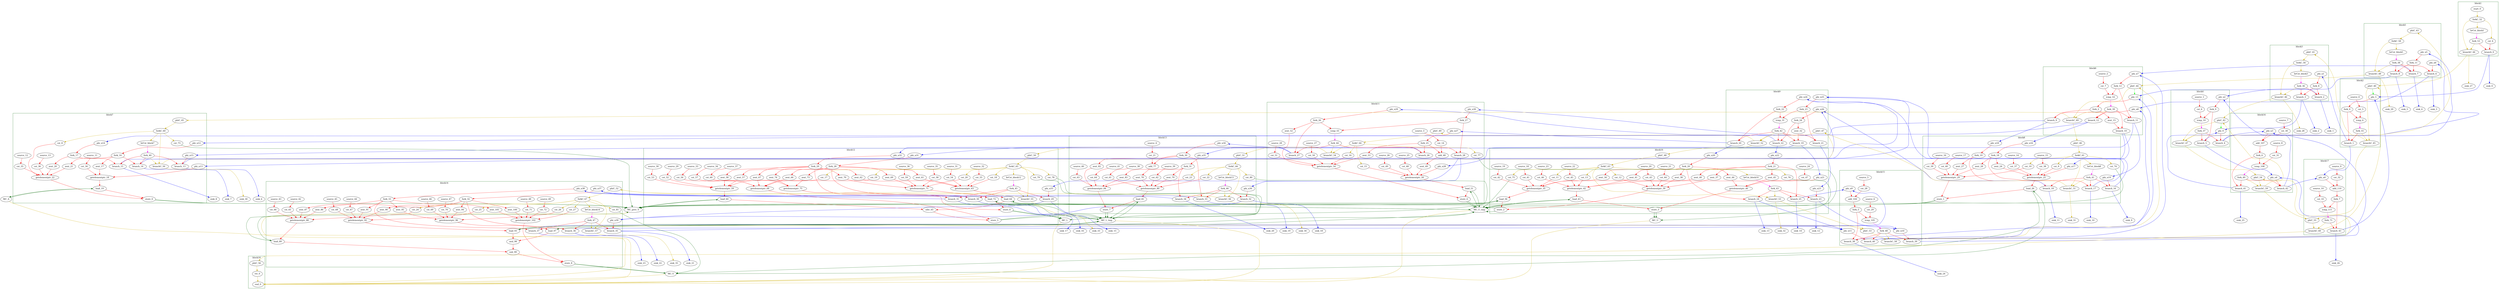 Digraph G {
	splines=spline;
//DHLS version: 0.1.1" [shape = "none" pos = "20,20!"]
		"brCst_block1" [type = "Constant", bbID= 1, in = "in1:1", out = "out1:1", value = "0x1"];
		"cst_4" [type = "Constant", bbID= 1, in = "in1:32", out = "out1:32", value = "0x00000000"];
		"phi_5" [type = "Mux", bbID= 2, in = "in1?:1 in2:32 in3:32 ", out = "out1:32", delay=1.397];
		"cst_5" [type = "Constant", bbID= 2, in = "in1:32", out = "out1:32", value = "0x00000020"];
		"icmp_6" [type = "Operator", bbID= 2, op = "icmp_ult_op", in = "in1:32 in2:32 ", out = "out1:1 ", delay=1.907, latency=0, II=1];
		"brCst_block3" [type = "Constant", bbID= 3, in = "in1:1", out = "out1:1", value = "0x1"];
		"phi_9" [type = "Mux", bbID= 4, in = "in1?:1 in2:32 in3:32 ", out = "out1:32", delay=1.397];
		"cst_6" [type = "Constant", bbID= 4, in = "in1:32", out = "out1:32", value = "0x00000020"];
		"icmp_10" [type = "Operator", bbID= 4, op = "icmp_ult_op", in = "in1:32 in2:32 ", out = "out1:1 ", delay=1.907, latency=0, II=1];
		"brCst_block5" [type = "Constant", bbID= 5, in = "in1:1", out = "out1:1", value = "0x1"];
		"phi_13" [type = "Mux", bbID= 6, in = "in1?:1 in2:32 in3:32 ", out = "out1:32", delay=1.397];
		"cst_7" [type = "Constant", bbID= 6, in = "in1:32", out = "out1:32", value = "0x00000000"];
		"icmp_14" [type = "Operator", bbID= 6, op = "icmp_eq_op", in = "in1:32 in2:32 ", out = "out1:1 ", delay=1.907, latency=0, II=1];
		"zext_15" [type = "Operator", bbID= 6, op = "zext_op", in = "in1:32 ", out = "out1:32 ", delay=0.000, latency=0, II=1];
		"zext_17" [type = "Operator", bbID= 7, op = "zext_op", in = "in1:32 ", out = "out1:32 ", delay=0.000, latency=0, II=1];
		"getelementptr_18" [type = "Operator", bbID= 7, op = "getelementptr_op", in = "in1:32 in2:32 in3:32 ", out = "out1:32 ", constants=1, delay=3.792, latency=0, II=1];
		"load_19" [type = "Operator", bbID= 7, op = "mc_load_op", bbID= 7, portId= 0, in = "in1:32 in2:32", out = "out1:32 out2:32 ", delay=1.412, latency=2, II=1];
		"zext_20" [type = "Operator", bbID= 7, op = "zext_op", in = "in1:32 ", out = "out1:32 ", delay=0.000, latency=0, II=1];
		"zext_21" [type = "Operator", bbID= 7, op = "zext_op", in = "in1:32 ", out = "out1:32 ", delay=0.000, latency=0, II=1];
		"cst_8" [type = "Constant", bbID= 7, in = "in1:32", out = "out1:32", value = "0x00000000"];
		"getelementptr_22" [type = "Operator", bbID= 7, op = "getelementptr_op", in = "in1:32 in2:32 in3:32 in4:32 in5:32 ", out = "out1:32 ", constants=2, delay=3.792, latency=0, II=1];
		"store_0" [type = "Operator", bbID= 7, op = "mc_store_op", bbID= 7, portId= 0, in = "in1:32 in2:32 ", out = "out1:32 out2:32", delay=0.672, latency=0, II=1];
		"brCst_block7" [type = "Constant", bbID= 7, in = "in1:1", out = "out1:1", value = "0x1"];
		"zext_24" [type = "Operator", bbID= 8, op = "zext_op", in = "in1:32 ", out = "out1:32 ", delay=0.000, latency=0, II=1];
		"cst_9" [type = "Constant", bbID= 8, in = "in1:32", out = "out1:32", value = "0x00000000"];
		"getelementptr_25" [type = "Operator", bbID= 8, op = "getelementptr_op", in = "in1:32 in2:32 in3:32 in4:32 in5:32 ", out = "out1:32 ", constants=2, delay=3.792, latency=0, II=1];
		"load_26" [type = "Operator", bbID= 8, op = "mc_load_op", bbID= 8, portId= 0, in = "in1:32 in2:32", out = "out1:32 out2:32 ", delay=1.412, latency=2, II=1];
		"zext_27" [type = "Operator", bbID= 8, op = "zext_op", in = "in1:32 ", out = "out1:32 ", delay=0.000, latency=0, II=1];
		"zext_28" [type = "Operator", bbID= 8, op = "zext_op", in = "in1:32 ", out = "out1:32 ", delay=0.000, latency=0, II=1];
		"cst_10" [type = "Constant", bbID= 8, in = "in1:32", out = "out1:32", value = "0x00000000"];
		"getelementptr_29" [type = "Operator", bbID= 8, op = "getelementptr_op", in = "in1:32 in2:32 in3:32 in4:32 in5:32 ", out = "out1:32 ", constants=2, delay=3.792, latency=0, II=1];
		"store_1" [type = "Operator", bbID= 8, op = "mc_store_op", bbID= 8, portId= 1, in = "in1:32 in2:32 ", out = "out1:32 out2:32", delay=0.672, latency=0, II=1];
		"brCst_block8" [type = "Constant", bbID= 8, in = "in1:1", out = "out1:1", value = "0x1"];
		"icmp_31" [type = "Operator", bbID= 9, op = "icmp_eq_op", in = "in1:32 in2:32 ", out = "out1:1 ", delay=1.907, latency=0, II=1];
		"zext_32" [type = "Operator", bbID= 9, op = "zext_op", in = "in1:32 ", out = "out1:32 ", delay=0.000, latency=0, II=1];
		"zext_34" [type = "Operator", bbID= 10, op = "zext_op", in = "in1:32 ", out = "out1:32 ", delay=0.000, latency=0, II=1];
		"cst_11" [type = "Constant", bbID= 10, in = "in1:32", out = "out1:32", value = "0x00000000"];
		"getelementptr_35" [type = "Operator", bbID= 10, op = "getelementptr_op", in = "in1:32 in2:32 in3:32 in4:32 in5:32 ", out = "out1:32 ", constants=2, delay=3.792, latency=0, II=1];
		"load_36" [type = "Operator", bbID= 10, op = "mc_load_op", bbID= 10, portId= 0, in = "in1:32 in2:32", out = "out1:32 out2:32 ", delay=1.412, latency=2, II=1];
		"zext_37" [type = "Operator", bbID= 10, op = "zext_op", in = "in1:32 ", out = "out1:32 ", delay=0.000, latency=0, II=1];
		"zext_38" [type = "Operator", bbID= 10, op = "zext_op", in = "in1:32 ", out = "out1:32 ", delay=0.000, latency=0, II=1];
		"cst_12" [type = "Constant", bbID= 10, in = "in1:32", out = "out1:32", value = "0x00000000"];
		"getelementptr_39" [type = "Operator", bbID= 10, op = "getelementptr_op", in = "in1:32 in2:32 in3:32 in4:32 in5:32 ", out = "out1:32 ", constants=2, delay=3.792, latency=0, II=1];
		"store_2" [type = "Operator", bbID= 10, op = "mc_store_op", bbID= 10, portId= 0, in = "in1:32 in2:32 ", out = "out1:32 out2:32", delay=0.672, latency=0, II=1];
		"zext_40" [type = "Operator", bbID= 10, op = "zext_op", in = "in1:32 ", out = "out1:32 ", delay=0.000, latency=0, II=1];
		"zext_41" [type = "Operator", bbID= 10, op = "zext_op", in = "in1:32 ", out = "out1:32 ", delay=0.000, latency=0, II=1];
		"cst_13" [type = "Constant", bbID= 10, in = "in1:32", out = "out1:32", value = "0x00000000"];
		"getelementptr_42" [type = "Operator", bbID= 10, op = "getelementptr_op", in = "in1:32 in2:32 in3:32 in4:32 in5:32 ", out = "out1:32 ", constants=2, delay=3.792, latency=0, II=1];
		"load_43" [type = "Operator", bbID= 10, op = "mc_load_op", bbID= 10, portId= 0, in = "in1:32 in2:32", out = "out1:32 out2:32 ", delay=1.412, latency=2, II=1];
		"zext_44" [type = "Operator", bbID= 10, op = "zext_op", in = "in1:32 ", out = "out1:32 ", delay=0.000, latency=0, II=1];
		"zext_45" [type = "Operator", bbID= 10, op = "zext_op", in = "in1:32 ", out = "out1:32 ", delay=0.000, latency=0, II=1];
		"getelementptr_46" [type = "Operator", bbID= 10, op = "getelementptr_op", in = "in1:32 in2:32 in3:32 ", out = "out1:32 ", constants=1, delay=3.792, latency=0, II=1];
		"store_3" [type = "Operator", bbID= 10, op = "mc_store_op", bbID= 10, portId= 0, in = "in1:32 in2:32 ", out = "out1:32 out2:32", delay=0.672, latency=0, II=1];
		"brCst_block10" [type = "Constant", bbID= 10, in = "in1:1", out = "out1:1", value = "0x1"];
		"cst_14" [type = "Constant", bbID= 11, in = "in1:32", out = "out1:32", value = "0xFFFFFFFF"];
		"add_48" [type = "Operator", bbID= 11, op = "add_op", in = "in1:32 in2:32 ", out = "out1:32 ", delay=2.287, latency=0, II=1];
		"sext_49" [type = "Operator", bbID= 11, op = "sext_op", in = "in1:32 ", out = "out1:32 ", delay=0.672, latency=0, II=1];
		"cst_15" [type = "Constant", bbID= 11, in = "in1:32", out = "out1:32", value = "0x00000000"];
		"getelementptr_50" [type = "Operator", bbID= 11, op = "getelementptr_op", in = "in1:32 in2:32 in3:32 in4:32 in5:32 ", out = "out1:32 ", constants=2, delay=3.792, latency=0, II=1];
		"load_51" [type = "Operator", bbID= 11, op = "mc_load_op", bbID= 11, portId= 1, in = "in1:32 in2:32", out = "out1:32 out2:32 ", delay=1.412, latency=2, II=1];
		"zext_52" [type = "Operator", bbID= 11, op = "zext_op", in = "in1:32 ", out = "out1:32 ", delay=0.000, latency=0, II=1];
		"zext_53" [type = "Operator", bbID= 11, op = "zext_op", in = "in1:32 ", out = "out1:32 ", delay=0.000, latency=0, II=1];
		"cst_16" [type = "Constant", bbID= 11, in = "in1:32", out = "out1:32", value = "0x00000000"];
		"getelementptr_54" [type = "Operator", bbID= 11, op = "getelementptr_op", in = "in1:32 in2:32 in3:32 in4:32 in5:32 ", out = "out1:32 ", constants=2, delay=3.792, latency=0, II=1];
		"store_4" [type = "Operator", bbID= 11, op = "mc_store_op", bbID= 11, portId= 1, in = "in1:32 in2:32 ", out = "out1:32 out2:32", delay=0.672, latency=0, II=1];
		"icmp_55" [type = "Operator", bbID= 11, op = "icmp_eq_op", in = "in1:32 in2:32 ", out = "out1:1 ", delay=1.907, latency=0, II=1];
		"zext_57" [type = "Operator", bbID= 12, op = "zext_op", in = "in1:32 ", out = "out1:32 ", delay=0.000, latency=0, II=1];
		"zext_58" [type = "Operator", bbID= 12, op = "zext_op", in = "in1:32 ", out = "out1:32 ", delay=0.000, latency=0, II=1];
		"cst_17" [type = "Constant", bbID= 12, in = "in1:32", out = "out1:32", value = "0x00000000"];
		"getelementptr_59" [type = "Operator", bbID= 12, op = "getelementptr_op", in = "in1:32 in2:32 in3:32 in4:32 in5:32 ", out = "out1:32 ", constants=2, delay=3.792, latency=0, II=1];
		"load_60" [type = "Operator", bbID= 12, op = "mc_load_op", bbID= 12, portId= 1, in = "in1:32 in2:32", out = "out1:32 out2:32 ", delay=1.412, latency=2, II=1];
		"zext_61" [type = "Operator", bbID= 12, op = "zext_op", in = "in1:32 ", out = "out1:32 ", delay=0.000, latency=0, II=1];
		"zext_62" [type = "Operator", bbID= 12, op = "zext_op", in = "in1:32 ", out = "out1:32 ", delay=0.000, latency=0, II=1];
		"cst_18" [type = "Constant", bbID= 12, in = "in1:32", out = "out1:32", value = "0x00000000"];
		"getelementptr_63" [type = "Operator", bbID= 12, op = "getelementptr_op", in = "in1:32 in2:32 in3:32 in4:32 in5:32 ", out = "out1:32 ", constants=2, delay=3.792, latency=0, II=1];
		"load_64" [type = "Operator", bbID= 12, op = "mc_load_op", bbID= 12, portId= 2, in = "in1:32 in2:32", out = "out1:32 out2:32 ", delay=1.412, latency=2, II=1];
		"sdiv_65" [type = "Operator", bbID= 12, op = "sdiv_op", in = "in1:32 in2:32 ", out = "out1:32 ", delay=0.000, latency=36, II=1];
		"zext_66" [type = "Operator", bbID= 12, op = "zext_op", in = "in1:32 ", out = "out1:32 ", delay=0.000, latency=0, II=1];
		"zext_67" [type = "Operator", bbID= 12, op = "zext_op", in = "in1:32 ", out = "out1:32 ", delay=0.000, latency=0, II=1];
		"cst_19" [type = "Constant", bbID= 12, in = "in1:32", out = "out1:32", value = "0x00000000"];
		"getelementptr_68" [type = "Operator", bbID= 12, op = "getelementptr_op", in = "in1:32 in2:32 in3:32 in4:32 in5:32 ", out = "out1:32 ", constants=2, delay=3.792, latency=0, II=1];
		"store_5" [type = "Operator", bbID= 12, op = "mc_store_op", bbID= 12, portId= 0, in = "in1:32 in2:32 ", out = "out1:32 out2:32", delay=0.672, latency=0, II=1];
		"zext_69" [type = "Operator", bbID= 12, op = "zext_op", in = "in1:32 ", out = "out1:32 ", delay=0.000, latency=0, II=1];
		"zext_70" [type = "Operator", bbID= 12, op = "zext_op", in = "in1:32 ", out = "out1:32 ", delay=0.000, latency=0, II=1];
		"cst_20" [type = "Constant", bbID= 12, in = "in1:32", out = "out1:32", value = "0x00000000"];
		"getelementptr_71" [type = "Operator", bbID= 12, op = "getelementptr_op", in = "in1:32 in2:32 in3:32 in4:32 in5:32 ", out = "out1:32 ", constants=2, delay=3.792, latency=0, II=1];
		"load_72" [type = "Operator", bbID= 12, op = "mc_load_op", bbID= 12, portId= 0, in = "in1:32 in2:32", out = "out1:32 out2:32 ", delay=1.412, latency=2, II=1];
		"zext_73" [type = "Operator", bbID= 12, op = "zext_op", in = "in1:32 ", out = "out1:32 ", delay=0.000, latency=0, II=1];
		"zext_74" [type = "Operator", bbID= 12, op = "zext_op", in = "in1:32 ", out = "out1:32 ", delay=0.000, latency=0, II=1];
		"getelementptr_75" [type = "Operator", bbID= 12, op = "getelementptr_op", in = "in1:32 in2:32 in3:32 ", out = "out1:32 ", constants=1, delay=3.792, latency=0, II=1];
		"store_6" [type = "Operator", bbID= 12, op = "mc_store_op", bbID= 12, portId= 0, in = "in1:32 in2:32 ", out = "out1:32 out2:32", delay=0.672, latency=0, II=1];
		"brCst_block12" [type = "Constant", bbID= 12, in = "in1:1", out = "out1:1", value = "0x1"];
		"cst_21" [type = "Constant", bbID= 13, in = "in1:32", out = "out1:32", value = "0xFFFFFFFF"];
		"add_77" [type = "Operator", bbID= 13, op = "add_op", in = "in1:32 in2:32 ", out = "out1:32 ", delay=2.287, latency=0, II=1];
		"sext_78" [type = "Operator", bbID= 13, op = "sext_op", in = "in1:32 ", out = "out1:32 ", delay=0.672, latency=0, II=1];
		"zext_79" [type = "Operator", bbID= 13, op = "zext_op", in = "in1:32 ", out = "out1:32 ", delay=0.000, latency=0, II=1];
		"cst_22" [type = "Constant", bbID= 13, in = "in1:32", out = "out1:32", value = "0x00000000"];
		"getelementptr_80" [type = "Operator", bbID= 13, op = "getelementptr_op", in = "in1:32 in2:32 in3:32 in4:32 in5:32 ", out = "out1:32 ", constants=2, delay=3.792, latency=0, II=1];
		"load_81" [type = "Operator", bbID= 13, op = "mc_load_op", bbID= 13, portId= 1, in = "in1:32 in2:32", out = "out1:32 out2:32 ", delay=1.412, latency=2, II=1];
		"zext_82" [type = "Operator", bbID= 13, op = "zext_op", in = "in1:32 ", out = "out1:32 ", delay=0.000, latency=0, II=1];
		"zext_83" [type = "Operator", bbID= 13, op = "zext_op", in = "in1:32 ", out = "out1:32 ", delay=0.000, latency=0, II=1];
		"cst_23" [type = "Constant", bbID= 13, in = "in1:32", out = "out1:32", value = "0x00000000"];
		"getelementptr_84" [type = "Operator", bbID= 13, op = "getelementptr_op", in = "in1:32 in2:32 in3:32 in4:32 in5:32 ", out = "out1:32 ", constants=2, delay=3.792, latency=0, II=1];
		"store_7" [type = "Operator", bbID= 13, op = "mc_store_op", bbID= 13, portId= 1, in = "in1:32 in2:32 ", out = "out1:32 out2:32", delay=0.672, latency=0, II=1];
		"brCst_block13" [type = "Constant", bbID= 13, in = "in1:1", out = "out1:1", value = "0x1"];
		"zext_86" [type = "Operator", bbID= 14, op = "zext_op", in = "in1:32 ", out = "out1:32 ", delay=0.000, latency=0, II=1];
		"zext_87" [type = "Operator", bbID= 14, op = "zext_op", in = "in1:32 ", out = "out1:32 ", delay=0.000, latency=0, II=1];
		"cst_24" [type = "Constant", bbID= 14, in = "in1:32", out = "out1:32", value = "0x00000000"];
		"getelementptr_88" [type = "Operator", bbID= 14, op = "getelementptr_op", in = "in1:32 in2:32 in3:32 in4:32 in5:32 ", out = "out1:32 ", constants=2, delay=3.792, latency=0, II=1];
		"load_89" [type = "Operator", bbID= 14, op = "mc_load_op", bbID= 14, portId= 2, in = "in1:32 in2:32", out = "out1:32 out2:32 ", delay=1.412, latency=2, II=1];
		"zext_90" [type = "Operator", bbID= 14, op = "zext_op", in = "in1:32 ", out = "out1:32 ", delay=0.000, latency=0, II=1];
		"zext_91" [type = "Operator", bbID= 14, op = "zext_op", in = "in1:32 ", out = "out1:32 ", delay=0.000, latency=0, II=1];
		"cst_25" [type = "Constant", bbID= 14, in = "in1:32", out = "out1:32", value = "0x00000000"];
		"getelementptr_92" [type = "Operator", bbID= 14, op = "getelementptr_op", in = "in1:32 in2:32 in3:32 in4:32 in5:32 ", out = "out1:32 ", constants=2, delay=3.792, latency=0, II=1];
		"load_93" [type = "Operator", bbID= 14, op = "mc_load_op", bbID= 14, portId= 2, in = "in1:32 in2:32", out = "out1:32 out2:32 ", delay=1.412, latency=2, II=1];
		"zext_94" [type = "Operator", bbID= 14, op = "zext_op", in = "in1:32 ", out = "out1:32 ", delay=0.000, latency=0, II=1];
		"zext_95" [type = "Operator", bbID= 14, op = "zext_op", in = "in1:32 ", out = "out1:32 ", delay=0.000, latency=0, II=1];
		"cst_26" [type = "Constant", bbID= 14, in = "in1:32", out = "out1:32", value = "0x00000000"];
		"getelementptr_96" [type = "Operator", bbID= 14, op = "getelementptr_op", in = "in1:32 in2:32 in3:32 in4:32 in5:32 ", out = "out1:32 ", constants=2, delay=3.792, latency=0, II=1];
		"load_97" [type = "Operator", bbID= 14, op = "mc_load_op", bbID= 14, portId= 3, in = "in1:32 in2:32", out = "out1:32 out2:32 ", delay=1.412, latency=2, II=1];
		"mul_98" [type = "Operator", bbID= 14, op = "mul_op", in = "in1:32 in2:32 ", out = "out1:32 ", delay=0.000, latency=4, II=1];
		"sub_99" [type = "Operator", bbID= 14, op = "sub_op", in = "in1:32 in2:32 ", out = "out1:32 ", delay=2.287, latency=0, II=1];
		"zext_100" [type = "Operator", bbID= 14, op = "zext_op", in = "in1:32 ", out = "out1:32 ", delay=0.000, latency=0, II=1];
		"zext_101" [type = "Operator", bbID= 14, op = "zext_op", in = "in1:32 ", out = "out1:32 ", delay=0.000, latency=0, II=1];
		"cst_27" [type = "Constant", bbID= 14, in = "in1:32", out = "out1:32", value = "0x00000000"];
		"getelementptr_102" [type = "Operator", bbID= 14, op = "getelementptr_op", in = "in1:32 in2:32 in3:32 in4:32 in5:32 ", out = "out1:32 ", constants=2, delay=3.792, latency=0, II=1];
		"store_8" [type = "Operator", bbID= 14, op = "mc_store_op", bbID= 14, portId= 0, in = "in1:32 in2:32 ", out = "out1:32 out2:32", delay=0.672, latency=0, II=1];
		"brCst_block14" [type = "Constant", bbID= 14, in = "in1:1", out = "out1:1", value = "0x1"];
		"cst_28" [type = "Constant", bbID= 15, in = "in1:32", out = "out1:32", value = "0x00000001"];
		"add_104" [type = "Operator", bbID= 15, op = "add_op", in = "in1:32 in2:32 ", out = "out1:32 ", delay=2.287, latency=0, II=1];
		"cst_29" [type = "Constant", bbID= 15, in = "in1:32", out = "out1:32", value = "0x00000020"];
		"icmp_105" [type = "Operator", bbID= 15, op = "icmp_ult_op", in = "in1:32 in2:32 ", out = "out1:1 ", delay=1.907, latency=0, II=1];
		"cst_30" [type = "Constant", bbID= 16, in = "in1:32", out = "out1:32", value = "0x00000001"];
		"add_107" [type = "Operator", bbID= 16, op = "add_op", in = "in1:32 in2:32 ", out = "out1:32 ", delay=2.287, latency=0, II=1];
		"cst_31" [type = "Constant", bbID= 16, in = "in1:32", out = "out1:32", value = "0x00000020"];
		"icmp_108" [type = "Operator", bbID= 16, op = "icmp_ult_op", in = "in1:32 in2:32 ", out = "out1:1 ", delay=1.907, latency=0, II=1];
		"cst_32" [type = "Constant", bbID= 17, in = "in1:32", out = "out1:32", value = "0x00000001"];
		"add_110" [type = "Operator", bbID= 17, op = "add_op", in = "in1:32 in2:32 ", out = "out1:32 ", delay=2.287, latency=0, II=1];
		"cst_33" [type = "Constant", bbID= 17, in = "in1:32", out = "out1:32", value = "0x00000020"];
		"icmp_111" [type = "Operator", bbID= 17, op = "icmp_ult_op", in = "in1:32 in2:32 ", out = "out1:1 ", delay=1.907, latency=0, II=1];
		"ret_0" [type = "Operator", bbID= 18, op = "ret_op", in = "in1:0 ", out = "out1:0 ", delay=0.000, latency=0, II=1];
		"cst_34" [type = "Constant", bbID= 7, in = "in1:32", out = "out1:32", value = "0x00000020"];
		"cst_35" [type = "Constant", bbID= 7, in = "in1:32", out = "out1:32", value = "0x00000020"];
		"cst_36" [type = "Constant", bbID= 7, in = "in1:32", out = "out1:32", value = "0x00000020"];
		"cst_37" [type = "Constant", bbID= 8, in = "in1:32", out = "out1:32", value = "0x00000020"];
		"cst_38" [type = "Constant", bbID= 8, in = "in1:32", out = "out1:32", value = "0x00000020"];
		"cst_39" [type = "Constant", bbID= 8, in = "in1:32", out = "out1:32", value = "0x00000020"];
		"cst_40" [type = "Constant", bbID= 8, in = "in1:32", out = "out1:32", value = "0x00000020"];
		"cst_41" [type = "Constant", bbID= 10, in = "in1:32", out = "out1:32", value = "0x00000020"];
		"cst_42" [type = "Constant", bbID= 10, in = "in1:32", out = "out1:32", value = "0x00000020"];
		"cst_43" [type = "Constant", bbID= 10, in = "in1:32", out = "out1:32", value = "0x00000020"];
		"cst_44" [type = "Constant", bbID= 10, in = "in1:32", out = "out1:32", value = "0x00000020"];
		"cst_45" [type = "Constant", bbID= 10, in = "in1:32", out = "out1:32", value = "0x00000020"];
		"cst_46" [type = "Constant", bbID= 10, in = "in1:32", out = "out1:32", value = "0x00000020"];
		"cst_47" [type = "Constant", bbID= 10, in = "in1:32", out = "out1:32", value = "0x00000020"];
		"cst_48" [type = "Constant", bbID= 11, in = "in1:32", out = "out1:32", value = "0x00000020"];
		"cst_49" [type = "Constant", bbID= 11, in = "in1:32", out = "out1:32", value = "0x00000020"];
		"cst_50" [type = "Constant", bbID= 11, in = "in1:32", out = "out1:32", value = "0x00000020"];
		"cst_51" [type = "Constant", bbID= 11, in = "in1:32", out = "out1:32", value = "0x00000020"];
		"cst_52" [type = "Constant", bbID= 12, in = "in1:32", out = "out1:32", value = "0x00000020"];
		"cst_53" [type = "Constant", bbID= 12, in = "in1:32", out = "out1:32", value = "0x00000020"];
		"cst_54" [type = "Constant", bbID= 12, in = "in1:32", out = "out1:32", value = "0x00000020"];
		"cst_55" [type = "Constant", bbID= 12, in = "in1:32", out = "out1:32", value = "0x00000020"];
		"cst_56" [type = "Constant", bbID= 12, in = "in1:32", out = "out1:32", value = "0x00000020"];
		"cst_57" [type = "Constant", bbID= 12, in = "in1:32", out = "out1:32", value = "0x00000020"];
		"cst_58" [type = "Constant", bbID= 12, in = "in1:32", out = "out1:32", value = "0x00000020"];
		"cst_59" [type = "Constant", bbID= 12, in = "in1:32", out = "out1:32", value = "0x00000020"];
		"cst_60" [type = "Constant", bbID= 12, in = "in1:32", out = "out1:32", value = "0x00000020"];
		"cst_61" [type = "Constant", bbID= 13, in = "in1:32", out = "out1:32", value = "0x00000020"];
		"cst_62" [type = "Constant", bbID= 13, in = "in1:32", out = "out1:32", value = "0x00000020"];
		"cst_63" [type = "Constant", bbID= 13, in = "in1:32", out = "out1:32", value = "0x00000020"];
		"cst_64" [type = "Constant", bbID= 13, in = "in1:32", out = "out1:32", value = "0x00000020"];
		"cst_65" [type = "Constant", bbID= 14, in = "in1:32", out = "out1:32", value = "0x00000020"];
		"cst_66" [type = "Constant", bbID= 14, in = "in1:32", out = "out1:32", value = "0x00000020"];
		"cst_67" [type = "Constant", bbID= 14, in = "in1:32", out = "out1:32", value = "0x00000020"];
		"cst_68" [type = "Constant", bbID= 14, in = "in1:32", out = "out1:32", value = "0x00000020"];
		"cst_69" [type = "Constant", bbID= 14, in = "in1:32", out = "out1:32", value = "0x00000020"];
		"cst_70" [type = "Constant", bbID= 14, in = "in1:32", out = "out1:32", value = "0x00000020"];
		"cst_71" [type = "Constant", bbID= 14, in = "in1:32", out = "out1:32", value = "0x00000020"];
		"cst_72" [type = "Constant", bbID= 14, in = "in1:32", out = "out1:32", value = "0x00000020"];
		"phi_n0" [type = "Merge", bbID= 17, in = "in1:32 in2:32 ", out = "out1:32", delay=1.397];
		"phi_n1" [type = "Merge", bbID= 3, in = "in1:32 ", out = "out1:32", delay=0.000];
		"phi_n2" [type = "Merge", bbID= 4, in = "in1:32 in2:32 ", out = "out1:32", delay=1.397];
		"phi_n3" [type = "Merge", bbID= 16, in = "in1:32 in2:32 ", out = "out1:32", delay=1.397];
		"phi_n4" [type = "Merge", bbID= 16, in = "in1:32 in2:32 ", out = "out1:32", delay=1.397];
		"phi_n5" [type = "Merge", bbID= 5, in = "in1:32 ", out = "out1:32", delay=0.000];
		"phi_n6" [type = "Merge", bbID= 5, in = "in1:32 ", out = "out1:32", delay=0.000];
		"phi_n7" [type = "Merge", bbID= 6, in = "in1:32 in2:32 ", out = "out1:32", delay=1.397];
		"phi_n8" [type = "Merge", bbID= 6, in = "in1:32 in2:32 ", out = "out1:32", delay=1.397];
		"phi_n9" [type = "Merge", bbID= 15, in = "in1:32 in2:32 ", out = "out1:32", delay=1.397];
		"phi_n10" [type = "Merge", bbID= 15, in = "in1:32 in2:32 ", out = "out1:32", delay=1.397];
		"phi_n11" [type = "Merge", bbID= 15, in = "in1:32 in2:32 ", out = "out1:32", delay=1.397];
		"phi_n12" [type = "Merge", bbID= 7, in = "in1:32 ", out = "out1:32", delay=0.000];
		"phi_n13" [type = "Merge", bbID= 7, in = "in1:32 ", out = "out1:32", delay=0.000];
		"phi_n14" [type = "Merge", bbID= 7, in = "in1:32 ", out = "out1:32", delay=0.000];
		"phi_n15" [type = "Merge", bbID= 7, in = "in1:32 ", out = "out1:32", delay=0.000];
		"phi_n16" [type = "Merge", bbID= 8, in = "in1:32 ", out = "out1:32", delay=0.000];
		"phi_n17" [type = "Merge", bbID= 8, in = "in1:32 ", out = "out1:32", delay=0.000];
		"phi_n18" [type = "Merge", bbID= 8, in = "in1:32 ", out = "out1:32", delay=0.000];
		"phi_n19" [type = "Merge", bbID= 8, in = "in1:32 ", out = "out1:32", delay=0.000];
		"phi_n20" [type = "Merge", bbID= 10, in = "in1:32 ", out = "out1:32", delay=0.000];
		"phi_n21" [type = "Merge", bbID= 10, in = "in1:32 ", out = "out1:32", delay=0.000];
		"phi_n22" [type = "Merge", bbID= 10, in = "in1:32 ", out = "out1:32", delay=0.000];
		"phi_n23" [type = "Merge", bbID= 10, in = "in1:32 ", out = "out1:32", delay=0.000];
		"phi_n24" [type = "Merge", bbID= 9, in = "in1:32 in2:32 ", out = "out1:32", delay=1.397];
		"phi_n25" [type = "Merge", bbID= 9, in = "in1:32 in2:32 ", out = "out1:32", delay=1.397];
		"phi_n26" [type = "Merge", bbID= 9, in = "in1:32 in2:32 ", out = "out1:32", delay=1.397];
		"phi_n27" [type = "Merge", bbID= 11, in = "in1:32 ", out = "out1:32", delay=0.000];
		"phi_n28" [type = "Merge", bbID= 11, in = "in1:32 ", out = "out1:32", delay=0.000];
		"phi_n29" [type = "Merge", bbID= 11, in = "in1:32 ", out = "out1:32", delay=0.000];
		"phi_n30" [type = "Merge", bbID= 11, in = "in1:32 ", out = "out1:32", delay=0.000];
		"phi_n31" [type = "Merge", bbID= 12, in = "in1:32 ", out = "out1:32", delay=0.000];
		"phi_n32" [type = "Merge", bbID= 12, in = "in1:32 ", out = "out1:32", delay=0.000];
		"phi_n33" [type = "Merge", bbID= 12, in = "in1:32 ", out = "out1:32", delay=0.000];
		"phi_n34" [type = "Merge", bbID= 13, in = "in1:32 ", out = "out1:32", delay=0.000];
		"phi_n35" [type = "Merge", bbID= 13, in = "in1:32 ", out = "out1:32", delay=0.000];
		"phi_n36" [type = "Merge", bbID= 13, in = "in1:32 ", out = "out1:32", delay=0.000];
		"phi_n37" [type = "Merge", bbID= 14, in = "in1:32 in2:32 ", out = "out1:32", delay=1.397];
		"phi_n38" [type = "Merge", bbID= 14, in = "in1:32 in2:32 ", out = "out1:32", delay=1.397];
		"phi_n39" [type = "Merge", bbID= 14, in = "in1:32 in2:32 ", out = "out1:32", delay=1.397];
		"fork_0" [type = "Fork", bbID= 2, in = "in1:32", out = "out1:32 out2:32 "];
		"fork_2" [type = "Fork", bbID= 6, in = "in1:32", out = "out1:32 out2:32 "];
		"fork_5" [type = "Fork", bbID= 15, in = "in1:32", out = "out1:32 out2:32 "];
		"fork_6" [type = "Fork", bbID= 16, in = "in1:32", out = "out1:32 out2:32 "];
		"fork_7" [type = "Fork", bbID= 17, in = "in1:32", out = "out1:32 out2:32 "];
		"fork_8" [type = "Fork", bbID= 3, in = "in1:32", out = "out1:32 out2:32 "];
		"fork_9" [type = "Fork", bbID= 4, in = "in1:32", out = "out1:32 out2:32 "];
		"fork_11" [type = "Fork", bbID= 5, in = "in1:32", out = "out1:32 out2:32 "];
		"fork_12" [type = "Fork", bbID= 6, in = "in1:32", out = "out1:32 out2:32 "];
		"fork_16" [type = "Fork", bbID= 7, in = "in1:32", out = "out1:32 out2:32 out3:32 "];
		"fork_17" [type = "Fork", bbID= 7, in = "in1:32", out = "out1:32 out2:32 "];
		"fork_18" [type = "Fork", bbID= 8, in = "in1:32", out = "out1:32 out2:32 out3:32 "];
		"fork_19" [type = "Fork", bbID= 8, in = "in1:32", out = "out1:32 out2:32 "];
		"fork_20" [type = "Fork", bbID= 10, in = "in1:32", out = "out1:32 out2:32 out3:32 out4:32 out5:32 "];
		"fork_21" [type = "Fork", bbID= 10, in = "in1:32", out = "out1:32 out2:32 out3:32 out4:32 "];
		"fork_22" [type = "Fork", bbID= 9, in = "in1:32", out = "out1:32 out2:32 "];
		"fork_23" [type = "Fork", bbID= 9, in = "in1:32", out = "out1:32 out2:32 "];
		"fork_24" [type = "Fork", bbID= 9, in = "in1:32", out = "out1:32 out2:32 "];
		"fork_25" [type = "Fork", bbID= 11, in = "in1:32", out = "out1:32 out2:32 out3:32 "];
		"fork_26" [type = "Fork", bbID= 11, in = "in1:32", out = "out1:32 out2:32 out3:32 "];
		"fork_27" [type = "Fork", bbID= 11, in = "in1:32", out = "out1:32 out2:32 "];
		"fork_28" [type = "Fork", bbID= 12, in = "in1:32", out = "out1:32 out2:32 out3:32 out4:32 out5:32 out6:32 "];
		"fork_29" [type = "Fork", bbID= 12, in = "in1:32", out = "out1:32 out2:32 out3:32 out4:32 out5:32 out6:32 "];
		"fork_30" [type = "Fork", bbID= 13, in = "in1:32", out = "out1:32 out2:32 out3:32 "];
		"fork_31" [type = "Fork", bbID= 13, in = "in1:32", out = "out1:32 out2:32 out3:32 "];
		"fork_32" [type = "Fork", bbID= 14, in = "in1:32", out = "out1:32 out2:32 out3:32 out4:32 out5:32 "];
		"fork_33" [type = "Fork", bbID= 14, in = "in1:32", out = "out1:32 out2:32 out3:32 out4:32 out5:32 "];
		"branch_0" [type = "Branch", bbID= 1,  in = "in1:32 in2?:1", out = "out1+:32 out2-:32"];
		"branch_1" [type = "Branch", bbID= 2,  in = "in1:32 in2?:1", out = "out1+:32 out2-:32"];
		"branch_2" [type = "Branch", bbID= 3,  in = "in1:32 in2?:1", out = "out1+:32 out2-:32"];
		"branch_3" [type = "Branch", bbID= 3,  in = "in1:32 in2?:1", out = "out1+:32 out2-:32"];
		"fork_36" [type = "Fork", bbID= 3, in = "in1:1", out = "out1:1 out2:1 out3:1 "];
		"branch_4" [type = "Branch", bbID= 4,  in = "in1:32 in2?:1", out = "out1+:32 out2-:32"];
		"branch_5" [type = "Branch", bbID= 4,  in = "in1:32 in2?:1", out = "out1+:32 out2-:32"];
		"fork_37" [type = "Fork", bbID= 4, in = "in1:1", out = "out1:1 out2:1 out3:1 "];
		"branch_6" [type = "Branch", bbID= 5,  in = "in1:32 in2?:1", out = "out1+:32 out2-:32"];
		"branch_7" [type = "Branch", bbID= 5,  in = "in1:32 in2?:1", out = "out1+:32 out2-:32"];
		"branch_8" [type = "Branch", bbID= 5,  in = "in1:32 in2?:1", out = "out1+:32 out2-:32"];
		"fork_38" [type = "Fork", bbID= 5, in = "in1:1", out = "out1:1 out2:1 out3:1 out4:1 "];
		"branch_9" [type = "Branch", bbID= 6,  in = "in1:32 in2?:1", out = "out1+:32 out2-:32"];
		"branch_10" [type = "Branch", bbID= 6,  in = "in1:32 in2?:1", out = "out1+:32 out2-:32"];
		"branch_11" [type = "Branch", bbID= 6,  in = "in1:32 in2?:1", out = "out1+:32 out2-:32"];
		"branch_12" [type = "Branch", bbID= 6,  in = "in1:32 in2?:1", out = "out1+:32 out2-:32"];
		"fork_39" [type = "Fork", bbID= 6, in = "in1:1", out = "out1:1 out2:1 out3:1 out4:1 out5:1 "];
		"branch_13" [type = "Branch", bbID= 7,  in = "in1:32 in2?:1", out = "out1+:32 out2-:32"];
		"branch_14" [type = "Branch", bbID= 7,  in = "in1:32 in2?:1", out = "out1+:32 out2-:32"];
		"branch_15" [type = "Branch", bbID= 7,  in = "in1:32 in2?:1", out = "out1+:32 out2-:32"];
		"fork_40" [type = "Fork", bbID= 7, in = "in1:1", out = "out1:1 out2:1 out3:1 out4:1 "];
		"branch_16" [type = "Branch", bbID= 8,  in = "in1:32 in2?:1", out = "out1+:32 out2-:32"];
		"branch_17" [type = "Branch", bbID= 8,  in = "in1:32 in2?:1", out = "out1+:32 out2-:32"];
		"branch_18" [type = "Branch", bbID= 8,  in = "in1:32 in2?:1", out = "out1+:32 out2-:32"];
		"fork_41" [type = "Fork", bbID= 8, in = "in1:1", out = "out1:1 out2:1 out3:1 out4:1 "];
		"branch_19" [type = "Branch", bbID= 9,  in = "in1:32 in2?:1", out = "out1+:32 out2-:32"];
		"branch_20" [type = "Branch", bbID= 9,  in = "in1:32 in2?:1", out = "out1+:32 out2-:32"];
		"branch_21" [type = "Branch", bbID= 9,  in = "in1:32 in2?:1", out = "out1+:32 out2-:32"];
		"branch_22" [type = "Branch", bbID= 9,  in = "in1:32 in2?:1", out = "out1+:32 out2-:32"];
		"fork_42" [type = "Fork", bbID= 9, in = "in1:1", out = "out1:1 out2:1 out3:1 out4:1 out5:1 "];
		"branch_23" [type = "Branch", bbID= 10,  in = "in1:32 in2?:1", out = "out1+:32 out2-:32"];
		"branch_24" [type = "Branch", bbID= 10,  in = "in1:32 in2?:1", out = "out1+:32 out2-:32"];
		"branch_25" [type = "Branch", bbID= 10,  in = "in1:32 in2?:1", out = "out1+:32 out2-:32"];
		"fork_43" [type = "Fork", bbID= 10, in = "in1:1", out = "out1:1 out2:1 out3:1 out4:1 "];
		"branch_26" [type = "Branch", bbID= 11,  in = "in1:32 in2?:1", out = "out1+:32 out2-:32"];
		"branch_27" [type = "Branch", bbID= 11,  in = "in1:32 in2?:1", out = "out1+:32 out2-:32"];
		"branch_28" [type = "Branch", bbID= 11,  in = "in1:32 in2?:1", out = "out1+:32 out2-:32"];
		"fork_44" [type = "Fork", bbID= 11, in = "in1:1", out = "out1:1 out2:1 out3:1 out4:1 "];
		"branch_29" [type = "Branch", bbID= 12,  in = "in1:32 in2?:1", out = "out1+:32 out2-:32"];
		"branch_30" [type = "Branch", bbID= 12,  in = "in1:32 in2?:1", out = "out1+:32 out2-:32"];
		"branch_31" [type = "Branch", bbID= 12,  in = "in1:32 in2?:1", out = "out1+:32 out2-:32"];
		"fork_45" [type = "Fork", bbID= 12, in = "in1:1", out = "out1:1 out2:1 out3:1 out4:1 "];
		"branch_32" [type = "Branch", bbID= 13,  in = "in1:32 in2?:1", out = "out1+:32 out2-:32"];
		"branch_33" [type = "Branch", bbID= 13,  in = "in1:32 in2?:1", out = "out1+:32 out2-:32"];
		"branch_34" [type = "Branch", bbID= 13,  in = "in1:32 in2?:1", out = "out1+:32 out2-:32"];
		"fork_46" [type = "Fork", bbID= 13, in = "in1:1", out = "out1:1 out2:1 out3:1 out4:1 "];
		"branch_35" [type = "Branch", bbID= 14,  in = "in1:32 in2?:1", out = "out1+:32 out2-:32"];
		"branch_36" [type = "Branch", bbID= 14,  in = "in1:32 in2?:1", out = "out1+:32 out2-:32"];
		"branch_37" [type = "Branch", bbID= 14,  in = "in1:32 in2?:1", out = "out1+:32 out2-:32"];
		"fork_47" [type = "Fork", bbID= 14, in = "in1:1", out = "out1:1 out2:1 out3:1 out4:1 "];
		"branch_38" [type = "Branch", bbID= 15,  in = "in1:32 in2?:1", out = "out1+:32 out2-:32"];
		"branch_39" [type = "Branch", bbID= 15,  in = "in1:32 in2?:1", out = "out1+:32 out2-:32"];
		"branch_40" [type = "Branch", bbID= 15,  in = "in1:32 in2?:1", out = "out1+:32 out2-:32"];
		"fork_48" [type = "Fork", bbID= 15, in = "in1:1", out = "out1:1 out2:1 out3:1 out4:1 "];
		"branch_41" [type = "Branch", bbID= 16,  in = "in1:32 in2?:1", out = "out1+:32 out2-:32"];
		"branch_42" [type = "Branch", bbID= 16,  in = "in1:32 in2?:1", out = "out1+:32 out2-:32"];
		"fork_49" [type = "Fork", bbID= 16, in = "in1:1", out = "out1:1 out2:1 out3:1 "];
		"branch_43" [type = "Branch", bbID= 17,  in = "in1:32 in2?:1", out = "out1+:32 out2-:32"];
		"MC_A" [type = "MC", bbID= 0, in = "in1:32*l0a ", out = "out1:32*l0d out2:0*e ", memory = "A", bbcount = 0, ldcount = 1, stcount = 0];
		"MC_prev_V" [type = "MC", bbID= 0, in = "in1:32*c0 in2:32*c1 in3:32*s0a in4:32*s0d in5:32*s1a in6:32*s1d in7:32*l0a in8:32*l1a in9:32*l2a ", out = "out1:32*l0d out2:32*l1d out3:32*l2d out4:0*e ", memory = "prev_V", bbcount = 2, ldcount = 3, stcount = 2];
		"cst_73" [type = "Constant", bbID= 7, in = "in1:32", out = "out1:32", value = "0x00000001"];
		"MC_V" [type = "MC", bbID= 0, in = "in1:32*c0 in2:32*l0a in3:32*s0a in4:32*s0d ", out = "out1:32*l0d out2:0*e ", memory = "V", bbcount = 1, ldcount = 1, stcount = 1];
		"cst_74" [type = "Constant", bbID= 8, in = "in1:32", out = "out1:32", value = "0x00000001"];
		"MC_U_tmp" [type = "MC", bbID= 0, in = "in1:32*c0 in2:32*c1 in3:32*s0a in4:32*s0d in5:32*l0a in6:32*l1a in7:32*s1a in8:32*s1d in9:32*l2a in10:32*l3a ", out = "out1:32*l0d out2:32*l1d out3:32*l2d out4:32*l3d out5:0*e ", memory = "U_tmp", bbcount = 2, ldcount = 4, stcount = 2];
		"cst_75" [type = "Constant", bbID= 10, in = "in1:32", out = "out1:32", value = "0x00000001"];
		"MC_U" [type = "MC", bbID= 0, in = "in1:32*c0 in2:32*s0a in3:32*s0d ", out = "out1:0*e ", memory = "U", bbcount = 1, ldcount = 0, stcount = 1];
		"cst_76" [type = "Constant", bbID= 10, in = "in1:32", out = "out1:32", value = "0x00000001"];
		"cst_77" [type = "Constant", bbID= 11, in = "in1:32", out = "out1:32", value = "0x00000001"];
		"MC_L_tmp" [type = "MC", bbID= 0, in = "in1:32*c0 in2:32*c1 in3:32*s0a in4:32*s0d in5:32*l0a in6:32*l1a in7:32*s1a in8:32*s1d in9:32*l2a ", out = "out1:32*l0d out2:32*l1d out3:32*l2d out4:0*e ", memory = "L_tmp", bbcount = 2, ldcount = 3, stcount = 2];
		"cst_78" [type = "Constant", bbID= 12, in = "in1:32", out = "out1:32", value = "0x00000001"];
		"MC_L" [type = "MC", bbID= 0, in = "in1:32*c0 in2:32*s0a in3:32*s0d ", out = "out1:0*e ", memory = "L", bbcount = 1, ldcount = 0, stcount = 1];
		"cst_79" [type = "Constant", bbID= 12, in = "in1:32", out = "out1:32", value = "0x00000001"];
		"cst_80" [type = "Constant", bbID= 13, in = "in1:32", out = "out1:32", value = "0x00000001"];
		"cst_81" [type = "Constant", bbID= 14, in = "in1:32", out = "out1:32", value = "0x00000001"];
		"end_0" [type = "Exit", bbID= 0, in = "in1:0*e in2:0*e in3:0*e in4:0*e in5:0*e in6:0*e in7:0*e in8:0", out = "out1:0"];
		"start_0" [type = "Entry", control= "true", bbID= 1, in = "in1:0", out = "out1:0"];
		"forkC_52" [type = "Fork", bbID= 1, in = "in1:0", out = "out1:0 out2:0 out3:0 "];
		"branchC_44" [type = "Branch", bbID= 1,  in = "in1:0 in2?:1", out = "out1+:0 out2-:0"];
		"fork_53" [type = "Fork", bbID= 1, in = "in1:1", out = "out1:1 out2:1 "];
		"phiC_40" [type = "CntrlMerge", bbID= 2, in = "in1:0 in2:0 ", out = "out1:0 out2?:1", delay=0.000];
		"branchC_45" [type = "Branch", bbID= 2,  in = "in1:0 in2?:1", out = "out1+:0 out2-:0"];
		"fork_55" [type = "Fork", bbID= 2, in = "in1:1", out = "out1:1 out2:1 "];
		"phiC_41" [type = "Merge", bbID= 3, in = "in1:0 ", out = "out1:0", delay=0.000];
		"forkC_56" [type = "Fork", bbID= 3, in = "in1:0", out = "out1:0 out2:0 "];
		"branchC_46" [type = "Branch", bbID= 3,  in = "in1:0 in2?:1", out = "out1+:0 out2-:0"];
		"phiC_42" [type = "CntrlMerge", bbID= 4, in = "in1:0 in2:0 ", out = "out1:0 out2?:1", delay=0.000];
		"branchC_47" [type = "Branch", bbID= 4,  in = "in1:0 in2?:1", out = "out1+:0 out2-:0"];
		"phiC_43" [type = "Merge", bbID= 5, in = "in1:0 ", out = "out1:0", delay=0.000];
		"forkC_58" [type = "Fork", bbID= 5, in = "in1:0", out = "out1:0 out2:0 "];
		"branchC_48" [type = "Branch", bbID= 5,  in = "in1:0 in2?:1", out = "out1+:0 out2-:0"];
		"phiC_44" [type = "CntrlMerge", bbID= 6, in = "in1:0 in2:0 ", out = "out1:0 out2?:1", delay=0.000];
		"branchC_49" [type = "Branch", bbID= 6,  in = "in1:0 in2?:1", out = "out1+:0 out2-:0"];
		"phiC_45" [type = "Merge", bbID= 7, in = "in1:0 ", out = "out1:0", delay=0.000];
		"forkC_60" [type = "Fork", bbID= 7, in = "in1:0", out = "out1:0 out2:0 out3:0 out4:0 "];
		"branchC_50" [type = "Branch", bbID= 7,  in = "in1:0 in2?:1", out = "out1+:0 out2-:0"];
		"phiC_46" [type = "Merge", bbID= 8, in = "in1:0 ", out = "out1:0", delay=0.000];
		"forkC_61" [type = "Fork", bbID= 8, in = "in1:0", out = "out1:0 out2:0 out3:0 out4:0 out5:0 "];
		"branchC_51" [type = "Branch", bbID= 8,  in = "in1:0 in2?:1", out = "out1+:0 out2-:0"];
		"phiC_47" [type = "Merge", bbID= 9, in = "in1:0 in2:0 ", out = "out1:0", delay=0.000];
		"branchC_52" [type = "Branch", bbID= 9,  in = "in1:0 in2?:1", out = "out1+:0 out2-:0"];
		"phiC_48" [type = "Merge", bbID= 10, in = "in1:0 ", out = "out1:0", delay=0.000];
		"forkC_63" [type = "Fork", bbID= 10, in = "in1:0", out = "out1:0 out2:0 out3:0 out4:0 out5:0 out6:0 out7:0 "];
		"branchC_53" [type = "Branch", bbID= 10,  in = "in1:0 in2?:1", out = "out1+:0 out2-:0"];
		"phiC_49" [type = "Merge", bbID= 11, in = "in1:0 ", out = "out1:0", delay=0.000];
		"forkC_64" [type = "Fork", bbID= 11, in = "in1:0", out = "out1:0 out2:0 out3:0 out4:0 "];
		"branchC_54" [type = "Branch", bbID= 11,  in = "in1:0 in2?:1", out = "out1+:0 out2-:0"];
		"phiC_50" [type = "Merge", bbID= 12, in = "in1:0 ", out = "out1:0", delay=0.000];
		"forkC_65" [type = "Fork", bbID= 12, in = "in1:0", out = "out1:0 out2:0 out3:0 out4:0 out5:0 out6:0 out7:0 out8:0 "];
		"branchC_55" [type = "Branch", bbID= 12,  in = "in1:0 in2?:1", out = "out1+:0 out2-:0"];
		"phiC_51" [type = "Merge", bbID= 13, in = "in1:0 ", out = "out1:0", delay=0.000];
		"forkC_66" [type = "Fork", bbID= 13, in = "in1:0", out = "out1:0 out2:0 out3:0 out4:0 out5:0 "];
		"branchC_56" [type = "Branch", bbID= 13,  in = "in1:0 in2?:1", out = "out1+:0 out2-:0"];
		"phiC_52" [type = "Merge", bbID= 14, in = "in1:0 in2:0 ", out = "out1:0", delay=0.000];
		"forkC_67" [type = "Fork", bbID= 14, in = "in1:0", out = "out1:0 out2:0 out3:0 out4:0 out5:0 out6:0 out7:0 "];
		"branchC_57" [type = "Branch", bbID= 14,  in = "in1:0 in2?:1", out = "out1+:0 out2-:0"];
		"phiC_53" [type = "Merge", bbID= 15, in = "in1:0 in2:0 ", out = "out1:0", delay=0.000];
		"branchC_58" [type = "Branch", bbID= 15,  in = "in1:0 in2?:1", out = "out1+:0 out2-:0"];
		"phiC_54" [type = "Merge", bbID= 16, in = "in1:0 in2:0 ", out = "out1:0", delay=0.000];
		"branchC_59" [type = "Branch", bbID= 16,  in = "in1:0 in2?:1", out = "out1+:0 out2-:0"];
		"phiC_55" [type = "Merge", bbID= 17, in = "in1:0 in2:0 ", out = "out1:0", delay=0.000];
		"branchC_60" [type = "Branch", bbID= 17,  in = "in1:0 in2?:1", out = "out1+:0 out2-:0"];
		"fork_71" [type = "Fork", bbID= 17, in = "in1:1", out = "out1:1 out2:1 "];
		"phiC_56" [type = "Merge", bbID= 18, in = "in1:0 ", out = "out1:0", delay=0.000];
		"sink_0" [type = "Sink", bbID= 0, in = "in1:32"];
		"sink_1" [type = "Sink", bbID= 0, in = "in1:32"];
		"sink_2" [type = "Sink", bbID= 0, in = "in1:32"];
		"sink_3" [type = "Sink", bbID= 0, in = "in1:32"];
		"sink_4" [type = "Sink", bbID= 0, in = "in1:32"];
		"sink_5" [type = "Sink", bbID= 0, in = "in1:32"];
		"sink_6" [type = "Sink", bbID= 0, in = "in1:32"];
		"sink_7" [type = "Sink", bbID= 0, in = "in1:32"];
		"sink_8" [type = "Sink", bbID= 0, in = "in1:32"];
		"sink_9" [type = "Sink", bbID= 0, in = "in1:32"];
		"sink_10" [type = "Sink", bbID= 0, in = "in1:32"];
		"sink_11" [type = "Sink", bbID= 0, in = "in1:32"];
		"sink_12" [type = "Sink", bbID= 0, in = "in1:32"];
		"sink_13" [type = "Sink", bbID= 0, in = "in1:32"];
		"sink_14" [type = "Sink", bbID= 0, in = "in1:32"];
		"sink_15" [type = "Sink", bbID= 0, in = "in1:32"];
		"sink_16" [type = "Sink", bbID= 0, in = "in1:32"];
		"sink_17" [type = "Sink", bbID= 0, in = "in1:32"];
		"sink_18" [type = "Sink", bbID= 0, in = "in1:32"];
		"sink_19" [type = "Sink", bbID= 0, in = "in1:32"];
		"sink_20" [type = "Sink", bbID= 0, in = "in1:32"];
		"sink_21" [type = "Sink", bbID= 0, in = "in1:32"];
		"sink_22" [type = "Sink", bbID= 0, in = "in1:32"];
		"sink_23" [type = "Sink", bbID= 0, in = "in1:32"];
		"sink_24" [type = "Sink", bbID= 0, in = "in1:32"];
		"sink_25" [type = "Sink", bbID= 0, in = "in1:32"];
		"sink_26" [type = "Sink", bbID= 0, in = "in1:32"];
		"sink_27" [type = "Sink", bbID= 0, in = "in1:0"];
		"sink_28" [type = "Sink", bbID= 0, in = "in1:0"];
		"sink_29" [type = "Sink", bbID= 0, in = "in1:0"];
		"sink_30" [type = "Sink", bbID= 0, in = "in1:0"];
		"sink_31" [type = "Sink", bbID= 0, in = "in1:0"];
		"sink_32" [type = "Sink", bbID= 0, in = "in1:0"];
		"sink_33" [type = "Sink", bbID= 0, in = "in1:0"];
		"sink_34" [type = "Sink", bbID= 0, in = "in1:0"];
		"sink_35" [type = "Sink", bbID= 0, in = "in1:0"];
		"source_0" [type = "Source", bbID= 2, out = "out1:32"];
		"source_1" [type = "Source", bbID= 4, out = "out1:32"];
		"source_2" [type = "Source", bbID= 6, out = "out1:32"];
		"source_3" [type = "Source", bbID= 11, out = "out1:32"];
		"source_4" [type = "Source", bbID= 13, out = "out1:32"];
		"source_5" [type = "Source", bbID= 15, out = "out1:32"];
		"source_6" [type = "Source", bbID= 15, out = "out1:32"];
		"source_7" [type = "Source", bbID= 16, out = "out1:32"];
		"source_8" [type = "Source", bbID= 16, out = "out1:32"];
		"source_9" [type = "Source", bbID= 17, out = "out1:32"];
		"source_10" [type = "Source", bbID= 17, out = "out1:32"];
		"source_11" [type = "Source", bbID= 7, out = "out1:32"];
		"source_12" [type = "Source", bbID= 7, out = "out1:32"];
		"source_13" [type = "Source", bbID= 7, out = "out1:32"];
		"source_14" [type = "Source", bbID= 8, out = "out1:32"];
		"source_15" [type = "Source", bbID= 8, out = "out1:32"];
		"source_16" [type = "Source", bbID= 8, out = "out1:32"];
		"source_17" [type = "Source", bbID= 8, out = "out1:32"];
		"source_18" [type = "Source", bbID= 10, out = "out1:32"];
		"source_19" [type = "Source", bbID= 10, out = "out1:32"];
		"source_20" [type = "Source", bbID= 10, out = "out1:32"];
		"source_21" [type = "Source", bbID= 10, out = "out1:32"];
		"source_22" [type = "Source", bbID= 10, out = "out1:32"];
		"source_23" [type = "Source", bbID= 10, out = "out1:32"];
		"source_24" [type = "Source", bbID= 10, out = "out1:32"];
		"source_25" [type = "Source", bbID= 11, out = "out1:32"];
		"source_26" [type = "Source", bbID= 11, out = "out1:32"];
		"source_27" [type = "Source", bbID= 11, out = "out1:32"];
		"source_28" [type = "Source", bbID= 11, out = "out1:32"];
		"source_29" [type = "Source", bbID= 12, out = "out1:32"];
		"source_30" [type = "Source", bbID= 12, out = "out1:32"];
		"source_31" [type = "Source", bbID= 12, out = "out1:32"];
		"source_32" [type = "Source", bbID= 12, out = "out1:32"];
		"source_33" [type = "Source", bbID= 12, out = "out1:32"];
		"source_34" [type = "Source", bbID= 12, out = "out1:32"];
		"source_35" [type = "Source", bbID= 12, out = "out1:32"];
		"source_36" [type = "Source", bbID= 12, out = "out1:32"];
		"source_37" [type = "Source", bbID= 12, out = "out1:32"];
		"source_38" [type = "Source", bbID= 13, out = "out1:32"];
		"source_39" [type = "Source", bbID= 13, out = "out1:32"];
		"source_40" [type = "Source", bbID= 13, out = "out1:32"];
		"source_41" [type = "Source", bbID= 13, out = "out1:32"];
		"source_42" [type = "Source", bbID= 14, out = "out1:32"];
		"source_43" [type = "Source", bbID= 14, out = "out1:32"];
		"source_44" [type = "Source", bbID= 14, out = "out1:32"];
		"source_45" [type = "Source", bbID= 14, out = "out1:32"];
		"source_46" [type = "Source", bbID= 14, out = "out1:32"];
		"source_47" [type = "Source", bbID= 14, out = "out1:32"];
		"source_48" [type = "Source", bbID= 14, out = "out1:32"];
		"source_49" [type = "Source", bbID= 14, out = "out1:32"];
		"load_19" -> "MC_A" [color = "darkgreen", mem_address = "true", from = "out2", to = "in1"];
		"MC_A" -> "load_19" [color = "darkgreen", mem_address = "false", from = "out1", to = "in1"];
		"store_0" -> "MC_prev_V" [color = "darkgreen", mem_address = "true", from = "out2", to = "in3"];
		"store_0" -> "MC_prev_V" [color = "darkgreen", mem_address = "false", from = "out1", to = "in4"];
		"load_26" -> "MC_V" [color = "darkgreen", mem_address = "true", from = "out2", to = "in2"];
		"MC_V" -> "load_26" [color = "darkgreen", mem_address = "false", from = "out1", to = "in1"];
		"store_1" -> "MC_prev_V" [color = "darkgreen", mem_address = "true", from = "out2", to = "in5"];
		"store_1" -> "MC_prev_V" [color = "darkgreen", mem_address = "false", from = "out1", to = "in6"];
		"load_36" -> "MC_prev_V" [color = "darkgreen", mem_address = "true", from = "out2", to = "in7"];
		"MC_prev_V" -> "load_36" [color = "darkgreen", mem_address = "false", from = "out1", to = "in1"];
		"store_2" -> "MC_U_tmp" [color = "darkgreen", mem_address = "true", from = "out2", to = "in3"];
		"store_2" -> "MC_U_tmp" [color = "darkgreen", mem_address = "false", from = "out1", to = "in4"];
		"load_43" -> "MC_U_tmp" [color = "darkgreen", mem_address = "true", from = "out2", to = "in5"];
		"MC_U_tmp" -> "load_43" [color = "darkgreen", mem_address = "false", from = "out1", to = "in1"];
		"store_3" -> "MC_U" [color = "darkgreen", mem_address = "true", from = "out2", to = "in2"];
		"store_3" -> "MC_U" [color = "darkgreen", mem_address = "false", from = "out1", to = "in3"];
		"load_51" -> "MC_U_tmp" [color = "darkgreen", mem_address = "true", from = "out2", to = "in6"];
		"MC_U_tmp" -> "load_51" [color = "darkgreen", mem_address = "false", from = "out2", to = "in1"];
		"store_4" -> "MC_U_tmp" [color = "darkgreen", mem_address = "true", from = "out2", to = "in7"];
		"store_4" -> "MC_U_tmp" [color = "darkgreen", mem_address = "false", from = "out1", to = "in8"];
		"load_60" -> "MC_prev_V" [color = "darkgreen", mem_address = "true", from = "out2", to = "in8"];
		"MC_prev_V" -> "load_60" [color = "darkgreen", mem_address = "false", from = "out2", to = "in1"];
		"load_64" -> "MC_U_tmp" [color = "darkgreen", mem_address = "true", from = "out2", to = "in9"];
		"MC_U_tmp" -> "load_64" [color = "darkgreen", mem_address = "false", from = "out3", to = "in1"];
		"store_5" -> "MC_L_tmp" [color = "darkgreen", mem_address = "true", from = "out2", to = "in3"];
		"store_5" -> "MC_L_tmp" [color = "darkgreen", mem_address = "false", from = "out1", to = "in4"];
		"load_72" -> "MC_L_tmp" [color = "darkgreen", mem_address = "true", from = "out2", to = "in5"];
		"MC_L_tmp" -> "load_72" [color = "darkgreen", mem_address = "false", from = "out1", to = "in1"];
		"store_6" -> "MC_L" [color = "darkgreen", mem_address = "true", from = "out2", to = "in2"];
		"store_6" -> "MC_L" [color = "darkgreen", mem_address = "false", from = "out1", to = "in3"];
		"load_81" -> "MC_L_tmp" [color = "darkgreen", mem_address = "true", from = "out2", to = "in6"];
		"MC_L_tmp" -> "load_81" [color = "darkgreen", mem_address = "false", from = "out2", to = "in1"];
		"store_7" -> "MC_L_tmp" [color = "darkgreen", mem_address = "true", from = "out2", to = "in7"];
		"store_7" -> "MC_L_tmp" [color = "darkgreen", mem_address = "false", from = "out1", to = "in8"];
		"load_89" -> "MC_prev_V" [color = "darkgreen", mem_address = "true", from = "out2", to = "in9"];
		"MC_prev_V" -> "load_89" [color = "darkgreen", mem_address = "false", from = "out3", to = "in1"];
		"load_93" -> "MC_L_tmp" [color = "darkgreen", mem_address = "true", from = "out2", to = "in9"];
		"MC_L_tmp" -> "load_93" [color = "darkgreen", mem_address = "false", from = "out3", to = "in1"];
		"load_97" -> "MC_U_tmp" [color = "darkgreen", mem_address = "true", from = "out2", to = "in10"];
		"MC_U_tmp" -> "load_97" [color = "darkgreen", mem_address = "false", from = "out4", to = "in1"];
		"store_8" -> "MC_V" [color = "darkgreen", mem_address = "true", from = "out2", to = "in3"];
		"store_8" -> "MC_V" [color = "darkgreen", mem_address = "false", from = "out1", to = "in4"];
		"MC_A" -> "end_0" [color = "gold3", from = "out2", to = "in1"];
		"cst_73" -> "MC_prev_V" [color = "darkgreen", from = "out1", to = "in1"];
		"cst_74" -> "MC_prev_V" [color = "darkgreen", from = "out1", to = "in2"];
		"MC_prev_V" -> "end_0" [color = "gold3", from = "out4", to = "in2"];
		"cst_81" -> "MC_V" [color = "darkgreen", from = "out1", to = "in1"];
		"MC_V" -> "end_0" [color = "gold3", from = "out2", to = "in3"];
		"cst_75" -> "MC_U_tmp" [color = "darkgreen", from = "out1", to = "in1"];
		"cst_77" -> "MC_U_tmp" [color = "darkgreen", from = "out1", to = "in2"];
		"MC_U_tmp" -> "end_0" [color = "gold3", from = "out5", to = "in4"];
		"cst_76" -> "MC_U" [color = "darkgreen", from = "out1", to = "in1"];
		"MC_U" -> "end_0" [color = "gold3", from = "out1", to = "in5"];
		"cst_78" -> "MC_L_tmp" [color = "darkgreen", from = "out1", to = "in1"];
		"cst_80" -> "MC_L_tmp" [color = "darkgreen", from = "out1", to = "in2"];
		"MC_L_tmp" -> "end_0" [color = "gold3", from = "out4", to = "in6"];
		"cst_79" -> "MC_L" [color = "darkgreen", from = "out1", to = "in1"];
		"MC_L" -> "end_0" [color = "gold3", from = "out1", to = "in7"];
	subgraph cluster_0 {
	color = "darkgreen";
		label = "block1";
		"brCst_block1" -> "fork_53" [color = "magenta", from = "out1", to = "in1"];
		"cst_4" -> "branch_0" [color = "red", from = "out1", to = "in1"];
		"start_0" -> "forkC_52" [color = "gold3", from = "out1", to = "in1"];
		"forkC_52" -> "cst_4" [color = "gold3", from = "out1", to = "in1"];
		"forkC_52" -> "branchC_44" [color = "gold3", from = "out2", to = "in1"];
		"forkC_52" -> "brCst_block1" [color = "gold3", from = "out3", to = "in1"];
		"fork_53" -> "branch_0" [color = "red", from = "out1", to = "in2"];
		"fork_53" -> "branchC_44" [color = "gold3", from = "out2", to = "in2"];
	}
		"branch_0" -> "phi_5" [color = "blue", minlen = 3, from = "out1", to = "in2"];
		"branch_0" -> "sink_0" [color = "blue", minlen = 3, from = "out2", to = "in1"];
		"branchC_44" -> "phiC_40" [color = "gold3", minlen = 3, from = "out1", to = "in1"];
		"branchC_44" -> "sink_27" [color = "gold3", minlen = 3, from = "out2", to = "in1"];
	subgraph cluster_1 {
	color = "darkgreen";
		label = "block2";
		"phi_5" -> "fork_0" [color = "red", from = "out1", to = "in1"];
		"cst_5" -> "icmp_6" [color = "red", from = "out1", to = "in2"];
		"icmp_6" -> "fork_55" [color = "magenta", from = "out1", to = "in1"];
		"fork_0" -> "icmp_6" [color = "red", from = "out1", to = "in1"];
		"fork_0" -> "branch_1" [color = "red", from = "out2", to = "in1"];
		"phiC_40" -> "phi_5" [color = "green", from = "out2", to = "in1"];
		"phiC_40" -> "branchC_45" [color = "gold3", from = "out1", to = "in1"];
		"fork_55" -> "branch_1" [color = "red", from = "out1", to = "in2"];
		"fork_55" -> "branchC_45" [color = "gold3", from = "out2", to = "in2"];
		"source_0" -> "cst_5" [color = "red", from = "out1", to = "in1"];
	}
		"branch_1" -> "phi_n1" [color = "blue", minlen = 3, from = "out1", to = "in1"];
		"branch_1" -> "phi_n0" [color = "blue", minlen = 3, from = "out2", to = "in1"];
		"branchC_45" -> "phiC_41" [color = "gold3", minlen = 3, from = "out1", to = "in1"];
		"branchC_45" -> "phiC_55" [color = "gold3", minlen = 3, from = "out2", to = "in1"];
	subgraph cluster_2 {
	color = "darkgreen";
		label = "block3";
		"brCst_block3" -> "fork_36" [color = "magenta", from = "out1", to = "in1"];
		"phi_n1" -> "fork_8" [color = "red", from = "out1", to = "in1"];
		"fork_8" -> "branch_2" [color = "red", from = "out1", to = "in1"];
		"fork_8" -> "branch_3" [color = "red", from = "out2", to = "in1"];
		"fork_36" -> "branch_3" [color = "red", from = "out1", to = "in2"];
		"fork_36" -> "branch_2" [color = "red", from = "out2", to = "in2"];
		"fork_36" -> "branchC_46" [color = "gold3", from = "out3", to = "in2"];
		"phiC_41" -> "forkC_56" [color = "gold3", from = "out1", to = "in1"];
		"forkC_56" -> "branchC_46" [color = "gold3", from = "out1", to = "in1"];
		"forkC_56" -> "brCst_block3" [color = "gold3", from = "out2", to = "in1"];
	}
		"branch_2" -> "phi_n2" [color = "blue", minlen = 3, from = "out1", to = "in1"];
		"branch_2" -> "sink_1" [color = "blue", minlen = 3, from = "out2", to = "in1"];
		"branch_3" -> "phi_9" [color = "blue", minlen = 3, from = "out1", to = "in2"];
		"branch_3" -> "sink_2" [color = "blue", minlen = 3, from = "out2", to = "in1"];
		"branchC_46" -> "phiC_42" [color = "gold3", minlen = 3, from = "out1", to = "in1"];
		"branchC_46" -> "sink_28" [color = "gold3", minlen = 3, from = "out2", to = "in1"];
	subgraph cluster_3 {
	color = "darkgreen";
		label = "block4";
		"phi_9" -> "branch_4" [color = "red", from = "out1", to = "in1"];
		"cst_6" -> "icmp_10" [color = "red", from = "out1", to = "in2"];
		"icmp_10" -> "fork_37" [color = "magenta", from = "out1", to = "in1"];
		"phi_n2" -> "fork_9" [color = "red", from = "out1", to = "in1"];
		"fork_9" -> "icmp_10" [color = "red", from = "out1", to = "in1"];
		"fork_9" -> "branch_5" [color = "red", from = "out2", to = "in1"];
		"fork_37" -> "branch_5" [color = "red", from = "out1", to = "in2"];
		"fork_37" -> "branch_4" [color = "red", from = "out2", to = "in2"];
		"fork_37" -> "branchC_47" [color = "gold3", from = "out3", to = "in2"];
		"phiC_42" -> "phi_9" [color = "green", from = "out2", to = "in1"];
		"phiC_42" -> "branchC_47" [color = "gold3", from = "out1", to = "in1"];
		"source_1" -> "cst_6" [color = "red", from = "out1", to = "in1"];
	}
		"branch_4" -> "phi_n6" [color = "blue", minlen = 3, from = "out1", to = "in1"];
		"branch_4" -> "phi_n3" [color = "blue", minlen = 3, from = "out2", to = "in1"];
		"branch_5" -> "phi_n5" [color = "blue", minlen = 3, from = "out1", to = "in1"];
		"branch_5" -> "phi_n4" [color = "blue", minlen = 3, from = "out2", to = "in1"];
		"branchC_47" -> "phiC_43" [color = "gold3", minlen = 3, from = "out1", to = "in1"];
		"branchC_47" -> "phiC_54" [color = "gold3", minlen = 3, from = "out2", to = "in1"];
	subgraph cluster_4 {
	color = "darkgreen";
		label = "block5";
		"brCst_block5" -> "fork_38" [color = "magenta", from = "out1", to = "in1"];
		"phi_n5" -> "fork_11" [color = "red", from = "out1", to = "in1"];
		"phi_n6" -> "branch_6" [color = "red", from = "out1", to = "in1"];
		"fork_11" -> "branch_7" [color = "red", from = "out1", to = "in1"];
		"fork_11" -> "branch_8" [color = "red", from = "out2", to = "in1"];
		"fork_38" -> "branch_8" [color = "red", from = "out1", to = "in2"];
		"fork_38" -> "branch_7" [color = "red", from = "out2", to = "in2"];
		"fork_38" -> "branch_6" [color = "red", from = "out3", to = "in2"];
		"fork_38" -> "branchC_48" [color = "gold3", from = "out4", to = "in2"];
		"phiC_43" -> "forkC_58" [color = "gold3", from = "out1", to = "in1"];
		"forkC_58" -> "branchC_48" [color = "gold3", from = "out1", to = "in1"];
		"forkC_58" -> "brCst_block5" [color = "gold3", from = "out2", to = "in1"];
	}
		"branch_6" -> "phi_n8" [color = "blue", minlen = 3, from = "out1", to = "in1"];
		"branch_6" -> "sink_3" [color = "blue", minlen = 3, from = "out2", to = "in1"];
		"branch_7" -> "phi_n7" [color = "blue", minlen = 3, from = "out1", to = "in1"];
		"branch_7" -> "sink_4" [color = "blue", minlen = 3, from = "out2", to = "in1"];
		"branch_8" -> "phi_13" [color = "blue", minlen = 3, from = "out1", to = "in2"];
		"branch_8" -> "sink_5" [color = "blue", minlen = 3, from = "out2", to = "in1"];
		"branchC_48" -> "phiC_44" [color = "gold3", minlen = 3, from = "out1", to = "in1"];
		"branchC_48" -> "sink_29" [color = "gold3", minlen = 3, from = "out2", to = "in1"];
	subgraph cluster_5 {
	color = "darkgreen";
		label = "block6";
		"phi_13" -> "fork_2" [color = "red", from = "out1", to = "in1"];
		"cst_7" -> "icmp_14" [color = "red", from = "out1", to = "in2"];
		"icmp_14" -> "fork_39" [color = "magenta", from = "out1", to = "in1"];
		"zext_15" -> "branch_10" [color = "red", from = "out1", to = "in1"];
		"phi_n7" -> "fork_12" [color = "red", from = "out1", to = "in1"];
		"phi_n8" -> "branch_12" [color = "red", from = "out1", to = "in1"];
		"fork_2" -> "zext_15" [color = "red", from = "out1", to = "in1"];
		"fork_2" -> "branch_9" [color = "red", from = "out2", to = "in1"];
		"fork_12" -> "icmp_14" [color = "red", from = "out1", to = "in1"];
		"fork_12" -> "branch_11" [color = "red", from = "out2", to = "in1"];
		"fork_39" -> "branch_12" [color = "red", from = "out1", to = "in2"];
		"fork_39" -> "branch_11" [color = "red", from = "out2", to = "in2"];
		"fork_39" -> "branch_10" [color = "red", from = "out3", to = "in2"];
		"fork_39" -> "branch_9" [color = "red", from = "out4", to = "in2"];
		"fork_39" -> "branchC_49" [color = "gold3", from = "out5", to = "in2"];
		"phiC_44" -> "phi_13" [color = "green", from = "out2", to = "in1"];
		"phiC_44" -> "branchC_49" [color = "gold3", from = "out1", to = "in1"];
		"source_2" -> "cst_7" [color = "red", from = "out1", to = "in1"];
	}
		"branch_9" -> "phi_n14" [color = "blue", minlen = 3, from = "out1", to = "in1"];
		"branch_9" -> "phi_n18" [color = "blue", minlen = 3, from = "out2", to = "in1"];
		"branch_10" -> "phi_n13" [color = "blue", minlen = 3, from = "out1", to = "in1"];
		"branch_10" -> "phi_n17" [color = "blue", minlen = 3, from = "out2", to = "in1"];
		"branch_11" -> "phi_n15" [color = "blue", minlen = 3, from = "out1", to = "in1"];
		"branch_11" -> "phi_n19" [color = "blue", minlen = 3, from = "out2", to = "in1"];
		"branch_12" -> "phi_n12" [color = "blue", minlen = 3, from = "out1", to = "in1"];
		"branch_12" -> "phi_n16" [color = "blue", minlen = 3, from = "out2", to = "in1"];
		"branchC_49" -> "phiC_45" [color = "gold3", minlen = 3, from = "out1", to = "in1"];
		"branchC_49" -> "phiC_46" [color = "gold3", minlen = 3, from = "out2", to = "in1"];
	subgraph cluster_6 {
	color = "darkgreen";
		label = "block7";
		"zext_17" -> "getelementptr_18" [color = "red", from = "out1", to = "in1"];
		"getelementptr_18" -> "load_19" [color = "red", from = "out1", to = "in2"];
		"load_19" -> "store_0" [color = "red", from = "out1", to = "in1"];
		"zext_20" -> "getelementptr_22" [color = "red", from = "out1", to = "in2"];
		"zext_21" -> "getelementptr_22" [color = "red", from = "out1", to = "in3"];
		"cst_8" -> "getelementptr_22" [color = "red", from = "out1", to = "in1"];
		"getelementptr_22" -> "store_0" [color = "red", from = "out1", to = "in2"];
		"brCst_block7" -> "fork_40" [color = "magenta", from = "out1", to = "in1"];
		"cst_34" -> "getelementptr_18" [color = "red", from = "out1", to = "in3"];
		"cst_35" -> "getelementptr_22" [color = "red", from = "out1", to = "in4"];
		"cst_36" -> "getelementptr_22" [color = "red", from = "out1", to = "in5"];
		"phi_n12" -> "fork_16" [color = "red", from = "out1", to = "in1"];
		"phi_n13" -> "getelementptr_18" [color = "red", from = "out1", to = "in2"];
		"phi_n14" -> "fork_17" [color = "red", from = "out1", to = "in1"];
		"phi_n15" -> "branch_13" [color = "red", from = "out1", to = "in1"];
		"fork_16" -> "zext_17" [color = "red", from = "out1", to = "in1"];
		"fork_16" -> "zext_21" [color = "red", from = "out2", to = "in1"];
		"fork_16" -> "branch_14" [color = "red", from = "out3", to = "in1"];
		"fork_17" -> "zext_20" [color = "red", from = "out1", to = "in1"];
		"fork_17" -> "branch_15" [color = "red", from = "out2", to = "in1"];
		"fork_40" -> "branch_15" [color = "red", from = "out1", to = "in2"];
		"fork_40" -> "branch_14" [color = "red", from = "out2", to = "in2"];
		"fork_40" -> "branch_13" [color = "red", from = "out3", to = "in2"];
		"fork_40" -> "branchC_50" [color = "gold3", from = "out4", to = "in2"];
		"phiC_45" -> "forkC_60" [color = "gold3", from = "out1", to = "in1"];
		"forkC_60" -> "cst_8" [color = "gold3", from = "out1", to = "in1"];
		"forkC_60" -> "cst_73" [color = "gold3", from = "out2", to = "in1"];
		"forkC_60" -> "branchC_50" [color = "gold3", from = "out3", to = "in1"];
		"forkC_60" -> "brCst_block7" [color = "gold3", from = "out4", to = "in1"];
		"source_11" -> "cst_34" [color = "red", from = "out1", to = "in1"];
		"source_12" -> "cst_35" [color = "red", from = "out1", to = "in1"];
		"source_13" -> "cst_36" [color = "red", from = "out1", to = "in1"];
	}
		"branch_13" -> "phi_n25" [color = "blue", minlen = 3, from = "out1", to = "in1"];
		"branch_13" -> "sink_6" [color = "blue", minlen = 3, from = "out2", to = "in1"];
		"branch_14" -> "phi_n24" [color = "blue", minlen = 3, from = "out1", to = "in1"];
		"branch_14" -> "sink_7" [color = "blue", minlen = 3, from = "out2", to = "in1"];
		"branch_15" -> "phi_n26" [color = "blue", minlen = 3, from = "out1", to = "in1"];
		"branch_15" -> "sink_8" [color = "blue", minlen = 3, from = "out2", to = "in1"];
		"branchC_50" -> "phiC_47" [color = "gold3", minlen = 3, from = "out1", to = "in1"];
		"branchC_50" -> "sink_30" [color = "gold3", minlen = 3, from = "out2", to = "in1"];
	subgraph cluster_7 {
	color = "darkgreen";
		label = "block8";
		"zext_24" -> "getelementptr_25" [color = "red", from = "out1", to = "in2"];
		"cst_9" -> "getelementptr_25" [color = "red", from = "out1", to = "in1"];
		"getelementptr_25" -> "load_26" [color = "red", from = "out1", to = "in2"];
		"load_26" -> "store_1" [color = "red", from = "out1", to = "in1"];
		"zext_27" -> "getelementptr_29" [color = "red", from = "out1", to = "in2"];
		"zext_28" -> "getelementptr_29" [color = "red", from = "out1", to = "in3"];
		"cst_10" -> "getelementptr_29" [color = "red", from = "out1", to = "in1"];
		"getelementptr_29" -> "store_1" [color = "red", from = "out1", to = "in2"];
		"brCst_block8" -> "fork_41" [color = "magenta", from = "out1", to = "in1"];
		"cst_37" -> "getelementptr_25" [color = "red", from = "out1", to = "in4"];
		"cst_38" -> "getelementptr_25" [color = "red", from = "out1", to = "in5"];
		"cst_39" -> "getelementptr_29" [color = "red", from = "out1", to = "in4"];
		"cst_40" -> "getelementptr_29" [color = "red", from = "out1", to = "in5"];
		"phi_n16" -> "fork_18" [color = "red", from = "out1", to = "in1"];
		"phi_n17" -> "getelementptr_25" [color = "red", from = "out1", to = "in3"];
		"phi_n18" -> "fork_19" [color = "red", from = "out1", to = "in1"];
		"phi_n19" -> "branch_16" [color = "red", from = "out1", to = "in1"];
		"fork_18" -> "zext_24" [color = "red", from = "out1", to = "in1"];
		"fork_18" -> "zext_28" [color = "red", from = "out2", to = "in1"];
		"fork_18" -> "branch_17" [color = "red", from = "out3", to = "in1"];
		"fork_19" -> "zext_27" [color = "red", from = "out1", to = "in1"];
		"fork_19" -> "branch_18" [color = "red", from = "out2", to = "in1"];
		"fork_41" -> "branch_18" [color = "red", from = "out1", to = "in2"];
		"fork_41" -> "branch_17" [color = "red", from = "out2", to = "in2"];
		"fork_41" -> "branch_16" [color = "red", from = "out3", to = "in2"];
		"fork_41" -> "branchC_51" [color = "gold3", from = "out4", to = "in2"];
		"phiC_46" -> "forkC_61" [color = "gold3", from = "out1", to = "in1"];
		"forkC_61" -> "cst_9" [color = "gold3", from = "out1", to = "in1"];
		"forkC_61" -> "cst_10" [color = "gold3", from = "out2", to = "in1"];
		"forkC_61" -> "cst_74" [color = "gold3", from = "out3", to = "in1"];
		"forkC_61" -> "branchC_51" [color = "gold3", from = "out4", to = "in1"];
		"forkC_61" -> "brCst_block8" [color = "gold3", from = "out5", to = "in1"];
		"source_14" -> "cst_37" [color = "red", from = "out1", to = "in1"];
		"source_15" -> "cst_38" [color = "red", from = "out1", to = "in1"];
		"source_16" -> "cst_39" [color = "red", from = "out1", to = "in1"];
		"source_17" -> "cst_40" [color = "red", from = "out1", to = "in1"];
	}
		"branch_16" -> "phi_n25" [color = "blue", minlen = 3, from = "out1", to = "in2"];
		"branch_16" -> "sink_9" [color = "blue", minlen = 3, from = "out2", to = "in1"];
		"branch_17" -> "phi_n24" [color = "blue", minlen = 3, from = "out1", to = "in2"];
		"branch_17" -> "sink_10" [color = "blue", minlen = 3, from = "out2", to = "in1"];
		"branch_18" -> "phi_n26" [color = "blue", minlen = 3, from = "out1", to = "in2"];
		"branch_18" -> "sink_11" [color = "blue", minlen = 3, from = "out2", to = "in1"];
		"branchC_51" -> "phiC_47" [color = "gold3", minlen = 3, from = "out1", to = "in2"];
		"branchC_51" -> "sink_31" [color = "gold3", minlen = 3, from = "out2", to = "in1"];
	subgraph cluster_8 {
	color = "darkgreen";
		label = "block9";
		"icmp_31" -> "fork_42" [color = "magenta", from = "out1", to = "in1"];
		"zext_32" -> "branch_19" [color = "red", from = "out1", to = "in1"];
		"phi_n24" -> "fork_22" [color = "red", from = "out1", to = "in1"];
		"phi_n25" -> "fork_23" [color = "red", from = "out1", to = "in1"];
		"phi_n26" -> "fork_24" [color = "red", from = "out1", to = "in1"];
		"fork_22" -> "icmp_31" [color = "red", from = "out1", to = "in1"];
		"fork_22" -> "branch_20" [color = "red", from = "out2", to = "in1"];
		"fork_23" -> "icmp_31" [color = "red", from = "out1", to = "in2"];
		"fork_23" -> "branch_21" [color = "red", from = "out2", to = "in1"];
		"fork_24" -> "zext_32" [color = "red", from = "out1", to = "in1"];
		"fork_24" -> "branch_22" [color = "red", from = "out2", to = "in1"];
		"fork_42" -> "branch_22" [color = "red", from = "out1", to = "in2"];
		"fork_42" -> "branch_21" [color = "red", from = "out2", to = "in2"];
		"fork_42" -> "branch_20" [color = "red", from = "out3", to = "in2"];
		"fork_42" -> "branch_19" [color = "red", from = "out4", to = "in2"];
		"fork_42" -> "branchC_52" [color = "gold3", from = "out5", to = "in2"];
		"phiC_47" -> "branchC_52" [color = "gold3", from = "out1", to = "in1"];
	}
		"branch_19" -> "phi_n21" [color = "blue", minlen = 3, from = "out1", to = "in1"];
		"branch_19" -> "phi_n28" [color = "blue", minlen = 3, from = "out2", to = "in1"];
		"branch_20" -> "phi_n20" [color = "blue", minlen = 3, from = "out1", to = "in1"];
		"branch_20" -> "phi_n27" [color = "blue", minlen = 3, from = "out2", to = "in1"];
		"branch_21" -> "phi_n23" [color = "blue", minlen = 3, from = "out1", to = "in1"];
		"branch_21" -> "phi_n30" [color = "blue", minlen = 3, from = "out2", to = "in1"];
		"branch_22" -> "phi_n22" [color = "blue", minlen = 3, from = "out1", to = "in1"];
		"branch_22" -> "phi_n29" [color = "blue", minlen = 3, from = "out2", to = "in1"];
		"branchC_52" -> "phiC_48" [color = "gold3", minlen = 3, from = "out1", to = "in1"];
		"branchC_52" -> "phiC_49" [color = "gold3", minlen = 3, from = "out2", to = "in1"];
	subgraph cluster_9 {
	color = "darkgreen";
		label = "block10";
		"zext_34" -> "getelementptr_35" [color = "red", from = "out1", to = "in2"];
		"cst_11" -> "getelementptr_35" [color = "red", from = "out1", to = "in1"];
		"getelementptr_35" -> "load_36" [color = "red", from = "out1", to = "in2"];
		"load_36" -> "store_2" [color = "red", from = "out1", to = "in1"];
		"zext_37" -> "getelementptr_39" [color = "red", from = "out1", to = "in2"];
		"zext_38" -> "getelementptr_39" [color = "red", from = "out1", to = "in3"];
		"cst_12" -> "getelementptr_39" [color = "red", from = "out1", to = "in1"];
		"getelementptr_39" -> "store_2" [color = "red", from = "out1", to = "in2"];
		"zext_40" -> "getelementptr_42" [color = "red", from = "out1", to = "in2"];
		"zext_41" -> "getelementptr_42" [color = "red", from = "out1", to = "in3"];
		"cst_13" -> "getelementptr_42" [color = "red", from = "out1", to = "in1"];
		"getelementptr_42" -> "load_43" [color = "red", from = "out1", to = "in2"];
		"load_43" -> "store_3" [color = "red", from = "out1", to = "in1"];
		"zext_44" -> "getelementptr_46" [color = "red", from = "out1", to = "in1"];
		"zext_45" -> "getelementptr_46" [color = "red", from = "out1", to = "in2"];
		"getelementptr_46" -> "store_3" [color = "red", from = "out1", to = "in2"];
		"brCst_block10" -> "fork_43" [color = "magenta", from = "out1", to = "in1"];
		"cst_41" -> "getelementptr_35" [color = "red", from = "out1", to = "in4"];
		"cst_42" -> "getelementptr_35" [color = "red", from = "out1", to = "in5"];
		"cst_43" -> "getelementptr_39" [color = "red", from = "out1", to = "in4"];
		"cst_44" -> "getelementptr_39" [color = "red", from = "out1", to = "in5"];
		"cst_45" -> "getelementptr_42" [color = "red", from = "out1", to = "in4"];
		"cst_46" -> "getelementptr_42" [color = "red", from = "out1", to = "in5"];
		"cst_47" -> "getelementptr_46" [color = "red", from = "out1", to = "in3"];
		"phi_n20" -> "fork_20" [color = "red", from = "out1", to = "in1"];
		"phi_n21" -> "getelementptr_35" [color = "red", from = "out1", to = "in3"];
		"phi_n22" -> "fork_21" [color = "red", from = "out1", to = "in1"];
		"phi_n23" -> "branch_23" [color = "red", from = "out1", to = "in1"];
		"fork_20" -> "zext_34" [color = "red", from = "out1", to = "in1"];
		"fork_20" -> "zext_38" [color = "red", from = "out2", to = "in1"];
		"fork_20" -> "zext_41" [color = "red", from = "out3", to = "in1"];
		"fork_20" -> "zext_44" [color = "red", from = "out4", to = "in1"];
		"fork_20" -> "branch_24" [color = "red", from = "out5", to = "in1"];
		"fork_21" -> "zext_37" [color = "red", from = "out1", to = "in1"];
		"fork_21" -> "zext_40" [color = "red", from = "out2", to = "in1"];
		"fork_21" -> "zext_45" [color = "red", from = "out3", to = "in1"];
		"fork_21" -> "branch_25" [color = "red", from = "out4", to = "in1"];
		"fork_43" -> "branch_25" [color = "red", from = "out1", to = "in2"];
		"fork_43" -> "branch_24" [color = "red", from = "out2", to = "in2"];
		"fork_43" -> "branch_23" [color = "red", from = "out3", to = "in2"];
		"fork_43" -> "branchC_53" [color = "gold3", from = "out4", to = "in2"];
		"phiC_48" -> "forkC_63" [color = "gold3", from = "out1", to = "in1"];
		"forkC_63" -> "cst_11" [color = "gold3", from = "out1", to = "in1"];
		"forkC_63" -> "cst_12" [color = "gold3", from = "out2", to = "in1"];
		"forkC_63" -> "cst_13" [color = "gold3", from = "out3", to = "in1"];
		"forkC_63" -> "cst_75" [color = "gold3", from = "out4", to = "in1"];
		"forkC_63" -> "cst_76" [color = "gold3", from = "out5", to = "in1"];
		"forkC_63" -> "branchC_53" [color = "gold3", from = "out6", to = "in1"];
		"forkC_63" -> "brCst_block10" [color = "gold3", from = "out7", to = "in1"];
		"source_18" -> "cst_41" [color = "red", from = "out1", to = "in1"];
		"source_19" -> "cst_42" [color = "red", from = "out1", to = "in1"];
		"source_20" -> "cst_43" [color = "red", from = "out1", to = "in1"];
		"source_21" -> "cst_44" [color = "red", from = "out1", to = "in1"];
		"source_22" -> "cst_45" [color = "red", from = "out1", to = "in1"];
		"source_23" -> "cst_46" [color = "red", from = "out1", to = "in1"];
		"source_24" -> "cst_47" [color = "red", from = "out1", to = "in1"];
	}
		"branch_23" -> "phi_n10" [color = "blue", minlen = 3, from = "out1", to = "in1"];
		"branch_23" -> "sink_12" [color = "blue", minlen = 3, from = "out2", to = "in1"];
		"branch_24" -> "phi_n11" [color = "blue", minlen = 3, from = "out1", to = "in1"];
		"branch_24" -> "sink_13" [color = "blue", minlen = 3, from = "out2", to = "in1"];
		"branch_25" -> "phi_n9" [color = "blue", minlen = 3, from = "out1", to = "in1"];
		"branch_25" -> "sink_14" [color = "blue", minlen = 3, from = "out2", to = "in1"];
		"branchC_53" -> "phiC_53" [color = "gold3", minlen = 3, from = "out1", to = "in1"];
		"branchC_53" -> "sink_32" [color = "gold3", minlen = 3, from = "out2", to = "in1"];
	subgraph cluster_10 {
	color = "darkgreen";
		label = "block11";
		"cst_14" -> "add_48" [color = "red", from = "out1", to = "in2"];
		"add_48" -> "sext_49" [color = "red", from = "out1", to = "in1"];
		"sext_49" -> "getelementptr_50" [color = "red", from = "out1", to = "in2"];
		"cst_15" -> "getelementptr_50" [color = "red", from = "out1", to = "in1"];
		"getelementptr_50" -> "load_51" [color = "red", from = "out1", to = "in2"];
		"load_51" -> "store_4" [color = "red", from = "out1", to = "in1"];
		"zext_52" -> "getelementptr_54" [color = "red", from = "out1", to = "in2"];
		"zext_53" -> "getelementptr_54" [color = "red", from = "out1", to = "in3"];
		"cst_16" -> "getelementptr_54" [color = "red", from = "out1", to = "in1"];
		"getelementptr_54" -> "store_4" [color = "red", from = "out1", to = "in2"];
		"icmp_55" -> "fork_44" [color = "magenta", from = "out1", to = "in1"];
		"cst_48" -> "getelementptr_50" [color = "red", from = "out1", to = "in4"];
		"cst_49" -> "getelementptr_50" [color = "red", from = "out1", to = "in5"];
		"cst_50" -> "getelementptr_54" [color = "red", from = "out1", to = "in4"];
		"cst_51" -> "getelementptr_54" [color = "red", from = "out1", to = "in5"];
		"phi_n27" -> "fork_25" [color = "red", from = "out1", to = "in1"];
		"phi_n28" -> "getelementptr_50" [color = "red", from = "out1", to = "in3"];
		"phi_n29" -> "fork_26" [color = "red", from = "out1", to = "in1"];
		"phi_n30" -> "fork_27" [color = "red", from = "out1", to = "in1"];
		"fork_25" -> "add_48" [color = "red", from = "out1", to = "in1"];
		"fork_25" -> "zext_53" [color = "red", from = "out2", to = "in1"];
		"fork_25" -> "branch_26" [color = "red", from = "out3", to = "in1"];
		"fork_26" -> "zext_52" [color = "red", from = "out1", to = "in1"];
		"fork_26" -> "icmp_55" [color = "red", from = "out2", to = "in1"];
		"fork_26" -> "branch_27" [color = "red", from = "out3", to = "in1"];
		"fork_27" -> "icmp_55" [color = "red", from = "out1", to = "in2"];
		"fork_27" -> "branch_28" [color = "red", from = "out2", to = "in1"];
		"fork_44" -> "branch_28" [color = "red", from = "out1", to = "in2"];
		"fork_44" -> "branch_27" [color = "red", from = "out2", to = "in2"];
		"fork_44" -> "branch_26" [color = "red", from = "out3", to = "in2"];
		"fork_44" -> "branchC_54" [color = "gold3", from = "out4", to = "in2"];
		"phiC_49" -> "forkC_64" [color = "gold3", from = "out1", to = "in1"];
		"forkC_64" -> "cst_15" [color = "gold3", from = "out1", to = "in1"];
		"forkC_64" -> "cst_16" [color = "gold3", from = "out2", to = "in1"];
		"forkC_64" -> "cst_77" [color = "gold3", from = "out3", to = "in1"];
		"forkC_64" -> "branchC_54" [color = "gold3", from = "out4", to = "in1"];
		"source_3" -> "cst_14" [color = "red", from = "out1", to = "in1"];
		"source_25" -> "cst_48" [color = "red", from = "out1", to = "in1"];
		"source_26" -> "cst_49" [color = "red", from = "out1", to = "in1"];
		"source_27" -> "cst_50" [color = "red", from = "out1", to = "in1"];
		"source_28" -> "cst_51" [color = "red", from = "out1", to = "in1"];
	}
		"branch_26" -> "phi_n32" [color = "blue", minlen = 3, from = "out1", to = "in1"];
		"branch_26" -> "phi_n35" [color = "blue", minlen = 3, from = "out2", to = "in1"];
		"branch_27" -> "phi_n31" [color = "blue", minlen = 3, from = "out1", to = "in1"];
		"branch_27" -> "phi_n34" [color = "blue", minlen = 3, from = "out2", to = "in1"];
		"branch_28" -> "phi_n33" [color = "blue", minlen = 3, from = "out1", to = "in1"];
		"branch_28" -> "phi_n36" [color = "blue", minlen = 3, from = "out2", to = "in1"];
		"branchC_54" -> "phiC_50" [color = "gold3", minlen = 3, from = "out1", to = "in1"];
		"branchC_54" -> "phiC_51" [color = "gold3", minlen = 3, from = "out2", to = "in1"];
	subgraph cluster_11 {
	color = "darkgreen";
		label = "block12";
		"zext_57" -> "getelementptr_59" [color = "red", from = "out1", to = "in2"];
		"zext_58" -> "getelementptr_59" [color = "red", from = "out1", to = "in3"];
		"cst_17" -> "getelementptr_59" [color = "red", from = "out1", to = "in1"];
		"getelementptr_59" -> "load_60" [color = "red", from = "out1", to = "in2"];
		"load_60" -> "sdiv_65" [color = "red", from = "out1", to = "in1"];
		"zext_61" -> "getelementptr_63" [color = "red", from = "out1", to = "in2"];
		"zext_62" -> "getelementptr_63" [color = "red", from = "out1", to = "in3"];
		"cst_18" -> "getelementptr_63" [color = "red", from = "out1", to = "in1"];
		"getelementptr_63" -> "load_64" [color = "red", from = "out1", to = "in2"];
		"load_64" -> "sdiv_65" [color = "red", from = "out1", to = "in2"];
		"sdiv_65" -> "store_5" [color = "red", from = "out1", to = "in1"];
		"zext_66" -> "getelementptr_68" [color = "red", from = "out1", to = "in2"];
		"zext_67" -> "getelementptr_68" [color = "red", from = "out1", to = "in3"];
		"cst_19" -> "getelementptr_68" [color = "red", from = "out1", to = "in1"];
		"getelementptr_68" -> "store_5" [color = "red", from = "out1", to = "in2"];
		"zext_69" -> "getelementptr_71" [color = "red", from = "out1", to = "in2"];
		"zext_70" -> "getelementptr_71" [color = "red", from = "out1", to = "in3"];
		"cst_20" -> "getelementptr_71" [color = "red", from = "out1", to = "in1"];
		"getelementptr_71" -> "load_72" [color = "red", from = "out1", to = "in2"];
		"load_72" -> "store_6" [color = "red", from = "out1", to = "in1"];
		"zext_73" -> "getelementptr_75" [color = "red", from = "out1", to = "in1"];
		"zext_74" -> "getelementptr_75" [color = "red", from = "out1", to = "in2"];
		"getelementptr_75" -> "store_6" [color = "red", from = "out1", to = "in2"];
		"brCst_block12" -> "fork_45" [color = "magenta", from = "out1", to = "in1"];
		"cst_52" -> "getelementptr_59" [color = "red", from = "out1", to = "in4"];
		"cst_53" -> "getelementptr_59" [color = "red", from = "out1", to = "in5"];
		"cst_54" -> "getelementptr_63" [color = "red", from = "out1", to = "in4"];
		"cst_55" -> "getelementptr_63" [color = "red", from = "out1", to = "in5"];
		"cst_56" -> "getelementptr_68" [color = "red", from = "out1", to = "in4"];
		"cst_57" -> "getelementptr_68" [color = "red", from = "out1", to = "in5"];
		"cst_58" -> "getelementptr_71" [color = "red", from = "out1", to = "in4"];
		"cst_59" -> "getelementptr_71" [color = "red", from = "out1", to = "in5"];
		"cst_60" -> "getelementptr_75" [color = "red", from = "out1", to = "in3"];
		"phi_n31" -> "fork_28" [color = "red", from = "out1", to = "in1"];
		"phi_n32" -> "fork_29" [color = "red", from = "out1", to = "in1"];
		"phi_n33" -> "branch_29" [color = "red", from = "out1", to = "in1"];
		"fork_28" -> "zext_57" [color = "red", from = "out1", to = "in1"];
		"fork_28" -> "zext_61" [color = "red", from = "out2", to = "in1"];
		"fork_28" -> "zext_66" [color = "red", from = "out3", to = "in1"];
		"fork_28" -> "zext_69" [color = "red", from = "out4", to = "in1"];
		"fork_28" -> "zext_73" [color = "red", from = "out5", to = "in1"];
		"fork_28" -> "branch_30" [color = "red", from = "out6", to = "in1"];
		"fork_29" -> "zext_58" [color = "red", from = "out1", to = "in1"];
		"fork_29" -> "zext_62" [color = "red", from = "out2", to = "in1"];
		"fork_29" -> "zext_67" [color = "red", from = "out3", to = "in1"];
		"fork_29" -> "zext_70" [color = "red", from = "out4", to = "in1"];
		"fork_29" -> "zext_74" [color = "red", from = "out5", to = "in1"];
		"fork_29" -> "branch_31" [color = "red", from = "out6", to = "in1"];
		"fork_45" -> "branch_31" [color = "red", from = "out1", to = "in2"];
		"fork_45" -> "branch_30" [color = "red", from = "out2", to = "in2"];
		"fork_45" -> "branch_29" [color = "red", from = "out3", to = "in2"];
		"fork_45" -> "branchC_55" [color = "gold3", from = "out4", to = "in2"];
		"phiC_50" -> "forkC_65" [color = "gold3", from = "out1", to = "in1"];
		"forkC_65" -> "cst_17" [color = "gold3", from = "out1", to = "in1"];
		"forkC_65" -> "cst_18" [color = "gold3", from = "out2", to = "in1"];
		"forkC_65" -> "cst_19" [color = "gold3", from = "out3", to = "in1"];
		"forkC_65" -> "cst_20" [color = "gold3", from = "out4", to = "in1"];
		"forkC_65" -> "cst_78" [color = "gold3", from = "out5", to = "in1"];
		"forkC_65" -> "cst_79" [color = "gold3", from = "out6", to = "in1"];
		"forkC_65" -> "branchC_55" [color = "gold3", from = "out7", to = "in1"];
		"forkC_65" -> "brCst_block12" [color = "gold3", from = "out8", to = "in1"];
		"source_29" -> "cst_52" [color = "red", from = "out1", to = "in1"];
		"source_30" -> "cst_53" [color = "red", from = "out1", to = "in1"];
		"source_31" -> "cst_54" [color = "red", from = "out1", to = "in1"];
		"source_32" -> "cst_55" [color = "red", from = "out1", to = "in1"];
		"source_33" -> "cst_56" [color = "red", from = "out1", to = "in1"];
		"source_34" -> "cst_57" [color = "red", from = "out1", to = "in1"];
		"source_35" -> "cst_58" [color = "red", from = "out1", to = "in1"];
		"source_36" -> "cst_59" [color = "red", from = "out1", to = "in1"];
		"source_37" -> "cst_60" [color = "red", from = "out1", to = "in1"];
	}
		"branch_29" -> "phi_n39" [color = "blue", minlen = 3, from = "out1", to = "in1"];
		"branch_29" -> "sink_15" [color = "blue", minlen = 3, from = "out2", to = "in1"];
		"branch_30" -> "phi_n37" [color = "blue", minlen = 3, from = "out1", to = "in1"];
		"branch_30" -> "sink_16" [color = "blue", minlen = 3, from = "out2", to = "in1"];
		"branch_31" -> "phi_n38" [color = "blue", minlen = 3, from = "out1", to = "in1"];
		"branch_31" -> "sink_17" [color = "blue", minlen = 3, from = "out2", to = "in1"];
		"branchC_55" -> "phiC_52" [color = "gold3", minlen = 3, from = "out1", to = "in1"];
		"branchC_55" -> "sink_33" [color = "gold3", minlen = 3, from = "out2", to = "in1"];
	subgraph cluster_12 {
	color = "darkgreen";
		label = "block13";
		"cst_21" -> "add_77" [color = "red", from = "out1", to = "in2"];
		"add_77" -> "sext_78" [color = "red", from = "out1", to = "in1"];
		"sext_78" -> "getelementptr_80" [color = "red", from = "out1", to = "in2"];
		"zext_79" -> "getelementptr_80" [color = "red", from = "out1", to = "in3"];
		"cst_22" -> "getelementptr_80" [color = "red", from = "out1", to = "in1"];
		"getelementptr_80" -> "load_81" [color = "red", from = "out1", to = "in2"];
		"load_81" -> "store_7" [color = "red", from = "out1", to = "in1"];
		"zext_82" -> "getelementptr_84" [color = "red", from = "out1", to = "in2"];
		"zext_83" -> "getelementptr_84" [color = "red", from = "out1", to = "in3"];
		"cst_23" -> "getelementptr_84" [color = "red", from = "out1", to = "in1"];
		"getelementptr_84" -> "store_7" [color = "red", from = "out1", to = "in2"];
		"brCst_block13" -> "fork_46" [color = "magenta", from = "out1", to = "in1"];
		"cst_61" -> "getelementptr_80" [color = "red", from = "out1", to = "in4"];
		"cst_62" -> "getelementptr_80" [color = "red", from = "out1", to = "in5"];
		"cst_63" -> "getelementptr_84" [color = "red", from = "out1", to = "in4"];
		"cst_64" -> "getelementptr_84" [color = "red", from = "out1", to = "in5"];
		"phi_n34" -> "fork_30" [color = "red", from = "out1", to = "in1"];
		"phi_n35" -> "fork_31" [color = "red", from = "out1", to = "in1"];
		"phi_n36" -> "branch_32" [color = "red", from = "out1", to = "in1"];
		"fork_30" -> "add_77" [color = "red", from = "out1", to = "in1"];
		"fork_30" -> "zext_82" [color = "red", from = "out2", to = "in1"];
		"fork_30" -> "branch_33" [color = "red", from = "out3", to = "in1"];
		"fork_31" -> "zext_79" [color = "red", from = "out1", to = "in1"];
		"fork_31" -> "zext_83" [color = "red", from = "out2", to = "in1"];
		"fork_31" -> "branch_34" [color = "red", from = "out3", to = "in1"];
		"fork_46" -> "branch_34" [color = "red", from = "out1", to = "in2"];
		"fork_46" -> "branch_33" [color = "red", from = "out2", to = "in2"];
		"fork_46" -> "branch_32" [color = "red", from = "out3", to = "in2"];
		"fork_46" -> "branchC_56" [color = "gold3", from = "out4", to = "in2"];
		"phiC_51" -> "forkC_66" [color = "gold3", from = "out1", to = "in1"];
		"forkC_66" -> "cst_22" [color = "gold3", from = "out1", to = "in1"];
		"forkC_66" -> "cst_23" [color = "gold3", from = "out2", to = "in1"];
		"forkC_66" -> "cst_80" [color = "gold3", from = "out3", to = "in1"];
		"forkC_66" -> "branchC_56" [color = "gold3", from = "out4", to = "in1"];
		"forkC_66" -> "brCst_block13" [color = "gold3", from = "out5", to = "in1"];
		"source_4" -> "cst_21" [color = "red", from = "out1", to = "in1"];
		"source_38" -> "cst_61" [color = "red", from = "out1", to = "in1"];
		"source_39" -> "cst_62" [color = "red", from = "out1", to = "in1"];
		"source_40" -> "cst_63" [color = "red", from = "out1", to = "in1"];
		"source_41" -> "cst_64" [color = "red", from = "out1", to = "in1"];
	}
		"branch_32" -> "phi_n39" [color = "blue", minlen = 3, from = "out1", to = "in2"];
		"branch_32" -> "sink_18" [color = "blue", minlen = 3, from = "out2", to = "in1"];
		"branch_33" -> "phi_n37" [color = "blue", minlen = 3, from = "out1", to = "in2"];
		"branch_33" -> "sink_19" [color = "blue", minlen = 3, from = "out2", to = "in1"];
		"branch_34" -> "phi_n38" [color = "blue", minlen = 3, from = "out1", to = "in2"];
		"branch_34" -> "sink_20" [color = "blue", minlen = 3, from = "out2", to = "in1"];
		"branchC_56" -> "phiC_52" [color = "gold3", minlen = 3, from = "out1", to = "in2"];
		"branchC_56" -> "sink_34" [color = "gold3", minlen = 3, from = "out2", to = "in1"];
	subgraph cluster_13 {
	color = "darkgreen";
		label = "block14";
		"zext_86" -> "getelementptr_88" [color = "red", from = "out1", to = "in2"];
		"zext_87" -> "getelementptr_88" [color = "red", from = "out1", to = "in3"];
		"cst_24" -> "getelementptr_88" [color = "red", from = "out1", to = "in1"];
		"getelementptr_88" -> "load_89" [color = "red", from = "out1", to = "in2"];
		"load_89" -> "sub_99" [color = "red", from = "out1", to = "in1"];
		"zext_90" -> "getelementptr_92" [color = "red", from = "out1", to = "in2"];
		"zext_91" -> "getelementptr_92" [color = "red", from = "out1", to = "in3"];
		"cst_25" -> "getelementptr_92" [color = "red", from = "out1", to = "in1"];
		"getelementptr_92" -> "load_93" [color = "red", from = "out1", to = "in2"];
		"load_93" -> "mul_98" [color = "red", from = "out1", to = "in1"];
		"zext_94" -> "getelementptr_96" [color = "red", from = "out1", to = "in2"];
		"zext_95" -> "getelementptr_96" [color = "red", from = "out1", to = "in3"];
		"cst_26" -> "getelementptr_96" [color = "red", from = "out1", to = "in1"];
		"getelementptr_96" -> "load_97" [color = "red", from = "out1", to = "in2"];
		"load_97" -> "mul_98" [color = "red", from = "out1", to = "in2"];
		"mul_98" -> "sub_99" [color = "red", from = "out1", to = "in2"];
		"sub_99" -> "store_8" [color = "red", from = "out1", to = "in1"];
		"zext_100" -> "getelementptr_102" [color = "red", from = "out1", to = "in2"];
		"zext_101" -> "getelementptr_102" [color = "red", from = "out1", to = "in3"];
		"cst_27" -> "getelementptr_102" [color = "red", from = "out1", to = "in1"];
		"getelementptr_102" -> "store_8" [color = "red", from = "out1", to = "in2"];
		"brCst_block14" -> "fork_47" [color = "magenta", from = "out1", to = "in1"];
		"cst_65" -> "getelementptr_88" [color = "red", from = "out1", to = "in4"];
		"cst_66" -> "getelementptr_88" [color = "red", from = "out1", to = "in5"];
		"cst_67" -> "getelementptr_92" [color = "red", from = "out1", to = "in4"];
		"cst_68" -> "getelementptr_92" [color = "red", from = "out1", to = "in5"];
		"cst_69" -> "getelementptr_96" [color = "red", from = "out1", to = "in4"];
		"cst_70" -> "getelementptr_96" [color = "red", from = "out1", to = "in5"];
		"cst_71" -> "getelementptr_102" [color = "red", from = "out1", to = "in4"];
		"cst_72" -> "getelementptr_102" [color = "red", from = "out1", to = "in5"];
		"phi_n37" -> "fork_32" [color = "red", from = "out1", to = "in1"];
		"phi_n38" -> "fork_33" [color = "red", from = "out1", to = "in1"];
		"phi_n39" -> "branch_35" [color = "red", from = "out1", to = "in1"];
		"fork_32" -> "zext_86" [color = "red", from = "out1", to = "in1"];
		"fork_32" -> "zext_90" [color = "red", from = "out2", to = "in1"];
		"fork_32" -> "zext_94" [color = "red", from = "out3", to = "in1"];
		"fork_32" -> "zext_100" [color = "red", from = "out4", to = "in1"];
		"fork_32" -> "branch_36" [color = "red", from = "out5", to = "in1"];
		"fork_33" -> "zext_87" [color = "red", from = "out1", to = "in1"];
		"fork_33" -> "zext_91" [color = "red", from = "out2", to = "in1"];
		"fork_33" -> "zext_95" [color = "red", from = "out3", to = "in1"];
		"fork_33" -> "zext_101" [color = "red", from = "out4", to = "in1"];
		"fork_33" -> "branch_37" [color = "red", from = "out5", to = "in1"];
		"fork_47" -> "branch_37" [color = "red", from = "out1", to = "in2"];
		"fork_47" -> "branch_36" [color = "red", from = "out2", to = "in2"];
		"fork_47" -> "branch_35" [color = "red", from = "out3", to = "in2"];
		"fork_47" -> "branchC_57" [color = "gold3", from = "out4", to = "in2"];
		"phiC_52" -> "forkC_67" [color = "gold3", from = "out1", to = "in1"];
		"forkC_67" -> "cst_24" [color = "gold3", from = "out1", to = "in1"];
		"forkC_67" -> "cst_25" [color = "gold3", from = "out2", to = "in1"];
		"forkC_67" -> "cst_26" [color = "gold3", from = "out3", to = "in1"];
		"forkC_67" -> "cst_27" [color = "gold3", from = "out4", to = "in1"];
		"forkC_67" -> "cst_81" [color = "gold3", from = "out5", to = "in1"];
		"forkC_67" -> "branchC_57" [color = "gold3", from = "out6", to = "in1"];
		"forkC_67" -> "brCst_block14" [color = "gold3", from = "out7", to = "in1"];
		"source_42" -> "cst_65" [color = "red", from = "out1", to = "in1"];
		"source_43" -> "cst_66" [color = "red", from = "out1", to = "in1"];
		"source_44" -> "cst_67" [color = "red", from = "out1", to = "in1"];
		"source_45" -> "cst_68" [color = "red", from = "out1", to = "in1"];
		"source_46" -> "cst_69" [color = "red", from = "out1", to = "in1"];
		"source_47" -> "cst_70" [color = "red", from = "out1", to = "in1"];
		"source_48" -> "cst_71" [color = "red", from = "out1", to = "in1"];
		"source_49" -> "cst_72" [color = "red", from = "out1", to = "in1"];
	}
		"branch_35" -> "phi_n10" [color = "blue", minlen = 3, from = "out1", to = "in2"];
		"branch_35" -> "sink_21" [color = "blue", minlen = 3, from = "out2", to = "in1"];
		"branch_36" -> "phi_n9" [color = "blue", minlen = 3, from = "out1", to = "in2"];
		"branch_36" -> "sink_22" [color = "blue", minlen = 3, from = "out2", to = "in1"];
		"branch_37" -> "phi_n11" [color = "blue", minlen = 3, from = "out1", to = "in2"];
		"branch_37" -> "sink_23" [color = "blue", minlen = 3, from = "out2", to = "in1"];
		"branchC_57" -> "phiC_53" [color = "gold3", minlen = 3, from = "out1", to = "in2"];
		"branchC_57" -> "sink_35" [color = "gold3", minlen = 3, from = "out2", to = "in1"];
	subgraph cluster_14 {
	color = "darkgreen";
		label = "block15";
		"cst_28" -> "add_104" [color = "red", from = "out1", to = "in2"];
		"add_104" -> "fork_5" [color = "red", from = "out1", to = "in1"];
		"cst_29" -> "icmp_105" [color = "red", from = "out1", to = "in2"];
		"icmp_105" -> "fork_48" [color = "magenta", from = "out1", to = "in1"];
		"phi_n9" -> "add_104" [color = "red", from = "out1", to = "in1"];
		"phi_n10" -> "branch_39" [color = "red", from = "out1", to = "in1"];
		"phi_n11" -> "branch_40" [color = "red", from = "out1", to = "in1"];
		"fork_5" -> "icmp_105" [color = "red", from = "out1", to = "in1"];
		"fork_5" -> "branch_38" [color = "red", from = "out2", to = "in1"];
		"fork_48" -> "branch_40" [color = "red", from = "out1", to = "in2"];
		"fork_48" -> "branch_39" [color = "red", from = "out2", to = "in2"];
		"fork_48" -> "branch_38" [color = "red", from = "out3", to = "in2"];
		"fork_48" -> "branchC_58" [color = "gold3", from = "out4", to = "in2"];
		"phiC_53" -> "branchC_58" [color = "gold3", from = "out1", to = "in1"];
		"source_5" -> "cst_28" [color = "red", from = "out1", to = "in1"];
		"source_6" -> "cst_29" [color = "red", from = "out1", to = "in1"];
	}
		"branch_38" -> "phi_13" [color = "blue", minlen = 3, from = "out1", to = "in3"];
		"branch_38" -> "sink_24" [color = "blue", minlen = 3, from = "out2", to = "in1"];
		"branch_39" -> "phi_n7" [color = "blue", minlen = 3, from = "out1", to = "in2"];
		"branch_39" -> "phi_n4" [color = "blue", minlen = 3, from = "out2", to = "in2"];
		"branch_40" -> "phi_n8" [color = "blue", minlen = 3, from = "out1", to = "in2"];
		"branch_40" -> "phi_n3" [color = "blue", minlen = 3, from = "out2", to = "in2"];
		"branchC_58" -> "phiC_44" [color = "gold3", minlen = 3, from = "out1", to = "in2"];
		"branchC_58" -> "phiC_54" [color = "gold3", minlen = 3, from = "out2", to = "in2"];
	subgraph cluster_15 {
	color = "darkgreen";
		label = "block16";
		"cst_30" -> "add_107" [color = "red", from = "out1", to = "in2"];
		"add_107" -> "fork_6" [color = "red", from = "out1", to = "in1"];
		"cst_31" -> "icmp_108" [color = "red", from = "out1", to = "in2"];
		"icmp_108" -> "fork_49" [color = "magenta", from = "out1", to = "in1"];
		"phi_n3" -> "add_107" [color = "red", from = "out1", to = "in1"];
		"phi_n4" -> "branch_42" [color = "red", from = "out1", to = "in1"];
		"fork_6" -> "icmp_108" [color = "red", from = "out1", to = "in1"];
		"fork_6" -> "branch_41" [color = "red", from = "out2", to = "in1"];
		"fork_49" -> "branch_42" [color = "red", from = "out1", to = "in2"];
		"fork_49" -> "branch_41" [color = "red", from = "out2", to = "in2"];
		"fork_49" -> "branchC_59" [color = "gold3", from = "out3", to = "in2"];
		"phiC_54" -> "branchC_59" [color = "gold3", from = "out1", to = "in1"];
		"source_7" -> "cst_30" [color = "red", from = "out1", to = "in1"];
		"source_8" -> "cst_31" [color = "red", from = "out1", to = "in1"];
	}
		"branch_41" -> "phi_9" [color = "blue", minlen = 3, from = "out1", to = "in3"];
		"branch_41" -> "sink_25" [color = "blue", minlen = 3, from = "out2", to = "in1"];
		"branch_42" -> "phi_n2" [color = "blue", minlen = 3, from = "out1", to = "in2"];
		"branch_42" -> "phi_n0" [color = "blue", minlen = 3, from = "out2", to = "in2"];
		"branchC_59" -> "phiC_42" [color = "gold3", minlen = 3, from = "out1", to = "in2"];
		"branchC_59" -> "phiC_55" [color = "gold3", minlen = 3, from = "out2", to = "in2"];
	subgraph cluster_16 {
	color = "darkgreen";
		label = "block17";
		"cst_32" -> "add_110" [color = "red", from = "out1", to = "in2"];
		"add_110" -> "fork_7" [color = "red", from = "out1", to = "in1"];
		"cst_33" -> "icmp_111" [color = "red", from = "out1", to = "in2"];
		"icmp_111" -> "fork_71" [color = "magenta", from = "out1", to = "in1"];
		"phi_n0" -> "add_110" [color = "red", from = "out1", to = "in1"];
		"fork_7" -> "icmp_111" [color = "red", from = "out1", to = "in1"];
		"fork_7" -> "branch_43" [color = "red", from = "out2", to = "in1"];
		"phiC_55" -> "branchC_60" [color = "gold3", from = "out1", to = "in1"];
		"fork_71" -> "branch_43" [color = "red", from = "out1", to = "in2"];
		"fork_71" -> "branchC_60" [color = "gold3", from = "out2", to = "in2"];
		"source_9" -> "cst_32" [color = "red", from = "out1", to = "in1"];
		"source_10" -> "cst_33" [color = "red", from = "out1", to = "in1"];
	}
		"branch_43" -> "phi_5" [color = "blue", minlen = 3, from = "out1", to = "in3"];
		"branch_43" -> "sink_26" [color = "blue", minlen = 3, from = "out2", to = "in1"];
		"branchC_60" -> "phiC_40" [color = "gold3", minlen = 3, from = "out1", to = "in2"];
		"branchC_60" -> "phiC_56" [color = "gold3", minlen = 3, from = "out2", to = "in1"];
	subgraph cluster_17 {
	color = "darkgreen";
		label = "block18";
		"ret_0" -> "end_0" [color = "gold3", from = "out1", to = "in8"];
		"phiC_56" -> "ret_0" [color = "gold3", from = "out1", to = "in1"];
	}
}
